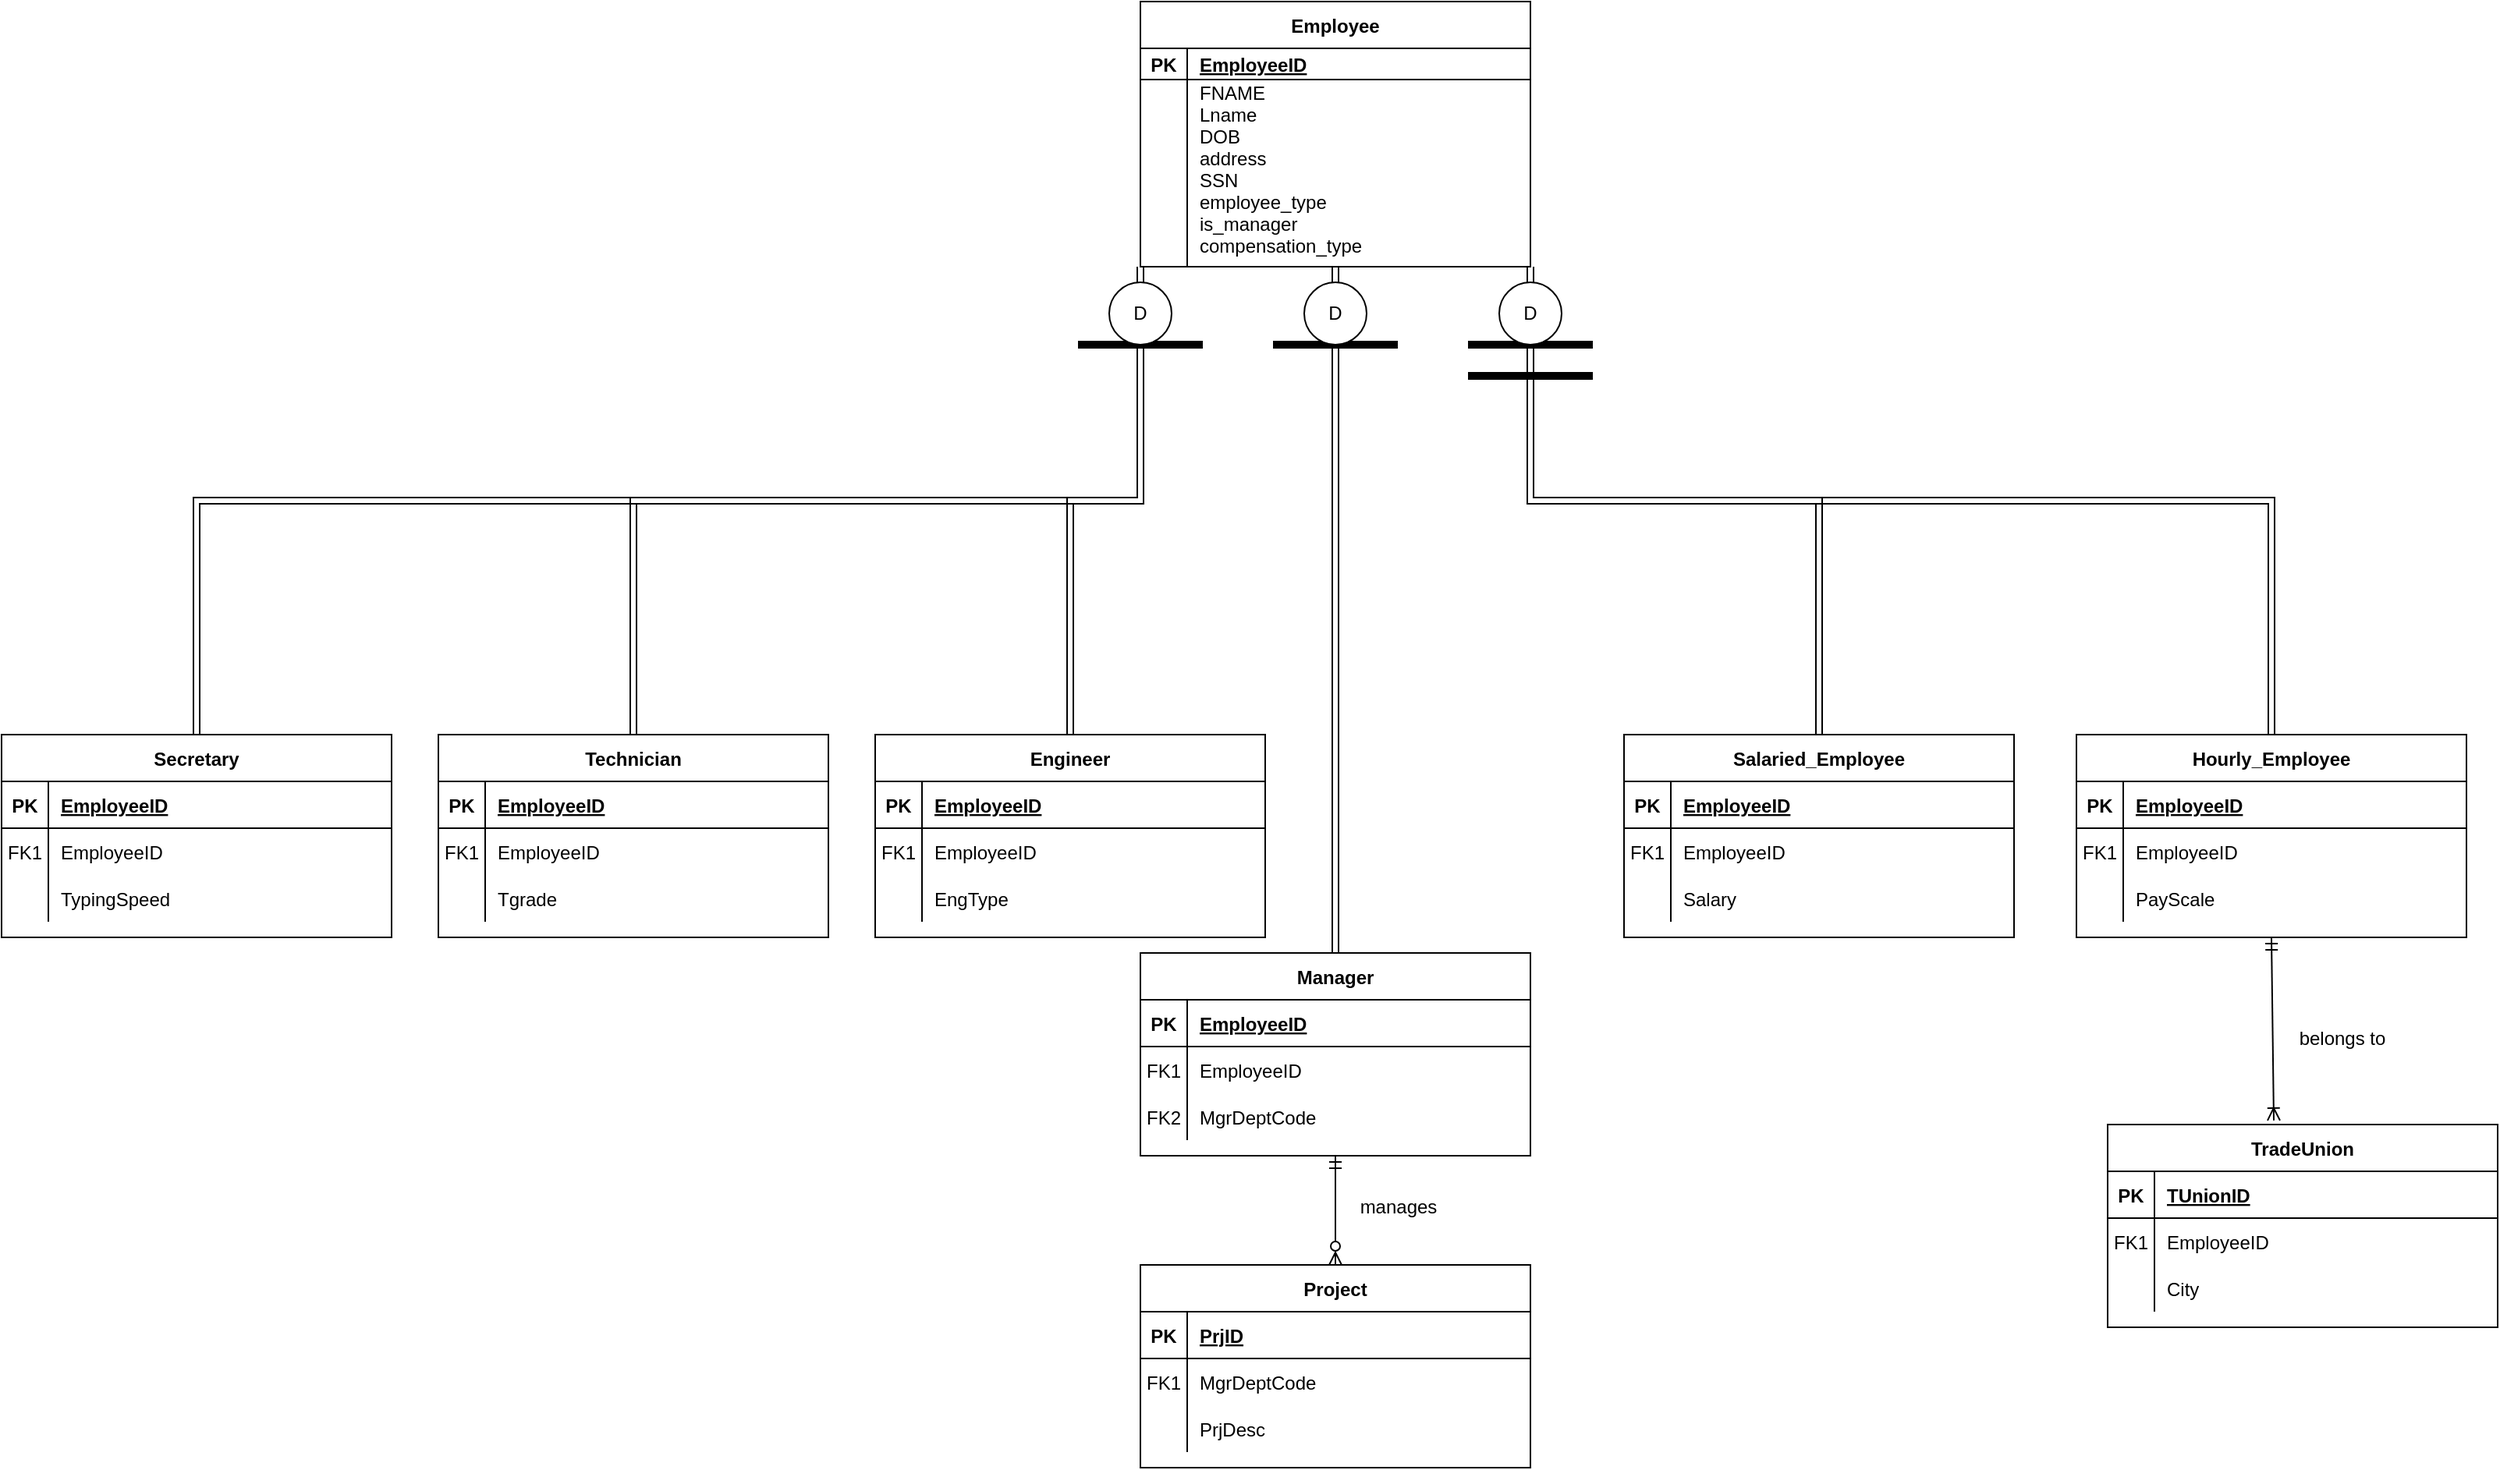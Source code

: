 <mxfile version="24.8.4" pages="2">
  <diagram id="R2lEEEUBdFMjLlhIrx00" name="Page-1">
    <mxGraphModel dx="1687" dy="922" grid="1" gridSize="10" guides="1" tooltips="1" connect="1" arrows="1" fold="1" page="1" pageScale="1" pageWidth="850" pageHeight="1100" math="0" shadow="0" extFonts="Permanent Marker^https://fonts.googleapis.com/css?family=Permanent+Marker">
      <root>
        <mxCell id="0" />
        <mxCell id="1" parent="0" />
        <mxCell id="C-vyLk0tnHw3VtMMgP7b-2" value="Technician" style="shape=table;startSize=30;container=1;collapsible=1;childLayout=tableLayout;fixedRows=1;rowLines=0;fontStyle=1;align=center;resizeLast=1;" parent="1" vertex="1">
          <mxGeometry x="280" y="540" width="250" height="130" as="geometry" />
        </mxCell>
        <mxCell id="C-vyLk0tnHw3VtMMgP7b-3" value="" style="shape=partialRectangle;collapsible=0;dropTarget=0;pointerEvents=0;fillColor=none;points=[[0,0.5],[1,0.5]];portConstraint=eastwest;top=0;left=0;right=0;bottom=1;" parent="C-vyLk0tnHw3VtMMgP7b-2" vertex="1">
          <mxGeometry y="30" width="250" height="30" as="geometry" />
        </mxCell>
        <mxCell id="C-vyLk0tnHw3VtMMgP7b-4" value="PK" style="shape=partialRectangle;overflow=hidden;connectable=0;fillColor=none;top=0;left=0;bottom=0;right=0;fontStyle=1;" parent="C-vyLk0tnHw3VtMMgP7b-3" vertex="1">
          <mxGeometry width="30" height="30" as="geometry">
            <mxRectangle width="30" height="30" as="alternateBounds" />
          </mxGeometry>
        </mxCell>
        <mxCell id="C-vyLk0tnHw3VtMMgP7b-5" value="EmployeeID" style="shape=partialRectangle;overflow=hidden;connectable=0;fillColor=none;top=0;left=0;bottom=0;right=0;align=left;spacingLeft=6;fontStyle=5;" parent="C-vyLk0tnHw3VtMMgP7b-3" vertex="1">
          <mxGeometry x="30" width="220" height="30" as="geometry">
            <mxRectangle width="220" height="30" as="alternateBounds" />
          </mxGeometry>
        </mxCell>
        <mxCell id="C-vyLk0tnHw3VtMMgP7b-6" value="" style="shape=partialRectangle;collapsible=0;dropTarget=0;pointerEvents=0;fillColor=none;points=[[0,0.5],[1,0.5]];portConstraint=eastwest;top=0;left=0;right=0;bottom=0;" parent="C-vyLk0tnHw3VtMMgP7b-2" vertex="1">
          <mxGeometry y="60" width="250" height="30" as="geometry" />
        </mxCell>
        <mxCell id="C-vyLk0tnHw3VtMMgP7b-7" value="FK1" style="shape=partialRectangle;overflow=hidden;connectable=0;fillColor=none;top=0;left=0;bottom=0;right=0;" parent="C-vyLk0tnHw3VtMMgP7b-6" vertex="1">
          <mxGeometry width="30" height="30" as="geometry">
            <mxRectangle width="30" height="30" as="alternateBounds" />
          </mxGeometry>
        </mxCell>
        <mxCell id="C-vyLk0tnHw3VtMMgP7b-8" value="EmployeeID" style="shape=partialRectangle;overflow=hidden;connectable=0;fillColor=none;top=0;left=0;bottom=0;right=0;align=left;spacingLeft=6;" parent="C-vyLk0tnHw3VtMMgP7b-6" vertex="1">
          <mxGeometry x="30" width="220" height="30" as="geometry">
            <mxRectangle width="220" height="30" as="alternateBounds" />
          </mxGeometry>
        </mxCell>
        <mxCell id="C-vyLk0tnHw3VtMMgP7b-9" value="" style="shape=partialRectangle;collapsible=0;dropTarget=0;pointerEvents=0;fillColor=none;points=[[0,0.5],[1,0.5]];portConstraint=eastwest;top=0;left=0;right=0;bottom=0;" parent="C-vyLk0tnHw3VtMMgP7b-2" vertex="1">
          <mxGeometry y="90" width="250" height="30" as="geometry" />
        </mxCell>
        <mxCell id="C-vyLk0tnHw3VtMMgP7b-10" value="" style="shape=partialRectangle;overflow=hidden;connectable=0;fillColor=none;top=0;left=0;bottom=0;right=0;" parent="C-vyLk0tnHw3VtMMgP7b-9" vertex="1">
          <mxGeometry width="30" height="30" as="geometry">
            <mxRectangle width="30" height="30" as="alternateBounds" />
          </mxGeometry>
        </mxCell>
        <mxCell id="C-vyLk0tnHw3VtMMgP7b-11" value="Tgrade" style="shape=partialRectangle;overflow=hidden;connectable=0;fillColor=none;top=0;left=0;bottom=0;right=0;align=left;spacingLeft=6;" parent="C-vyLk0tnHw3VtMMgP7b-9" vertex="1">
          <mxGeometry x="30" width="220" height="30" as="geometry">
            <mxRectangle width="220" height="30" as="alternateBounds" />
          </mxGeometry>
        </mxCell>
        <mxCell id="C-vyLk0tnHw3VtMMgP7b-13" value="Secretary" style="shape=table;startSize=30;container=1;collapsible=1;childLayout=tableLayout;fixedRows=1;rowLines=0;fontStyle=1;align=center;resizeLast=1;" parent="1" vertex="1">
          <mxGeometry y="540" width="250" height="130" as="geometry" />
        </mxCell>
        <mxCell id="C-vyLk0tnHw3VtMMgP7b-14" value="" style="shape=partialRectangle;collapsible=0;dropTarget=0;pointerEvents=0;fillColor=none;points=[[0,0.5],[1,0.5]];portConstraint=eastwest;top=0;left=0;right=0;bottom=1;" parent="C-vyLk0tnHw3VtMMgP7b-13" vertex="1">
          <mxGeometry y="30" width="250" height="30" as="geometry" />
        </mxCell>
        <mxCell id="C-vyLk0tnHw3VtMMgP7b-15" value="PK" style="shape=partialRectangle;overflow=hidden;connectable=0;fillColor=none;top=0;left=0;bottom=0;right=0;fontStyle=1;" parent="C-vyLk0tnHw3VtMMgP7b-14" vertex="1">
          <mxGeometry width="30" height="30" as="geometry">
            <mxRectangle width="30" height="30" as="alternateBounds" />
          </mxGeometry>
        </mxCell>
        <mxCell id="C-vyLk0tnHw3VtMMgP7b-16" value="EmployeeID" style="shape=partialRectangle;overflow=hidden;connectable=0;fillColor=none;top=0;left=0;bottom=0;right=0;align=left;spacingLeft=6;fontStyle=5;" parent="C-vyLk0tnHw3VtMMgP7b-14" vertex="1">
          <mxGeometry x="30" width="220" height="30" as="geometry">
            <mxRectangle width="220" height="30" as="alternateBounds" />
          </mxGeometry>
        </mxCell>
        <mxCell id="C-vyLk0tnHw3VtMMgP7b-17" value="" style="shape=partialRectangle;collapsible=0;dropTarget=0;pointerEvents=0;fillColor=none;points=[[0,0.5],[1,0.5]];portConstraint=eastwest;top=0;left=0;right=0;bottom=0;" parent="C-vyLk0tnHw3VtMMgP7b-13" vertex="1">
          <mxGeometry y="60" width="250" height="30" as="geometry" />
        </mxCell>
        <mxCell id="C-vyLk0tnHw3VtMMgP7b-18" value="FK1" style="shape=partialRectangle;overflow=hidden;connectable=0;fillColor=none;top=0;left=0;bottom=0;right=0;" parent="C-vyLk0tnHw3VtMMgP7b-17" vertex="1">
          <mxGeometry width="30" height="30" as="geometry">
            <mxRectangle width="30" height="30" as="alternateBounds" />
          </mxGeometry>
        </mxCell>
        <mxCell id="C-vyLk0tnHw3VtMMgP7b-19" value="EmployeeID" style="shape=partialRectangle;overflow=hidden;connectable=0;fillColor=none;top=0;left=0;bottom=0;right=0;align=left;spacingLeft=6;" parent="C-vyLk0tnHw3VtMMgP7b-17" vertex="1">
          <mxGeometry x="30" width="220" height="30" as="geometry">
            <mxRectangle width="220" height="30" as="alternateBounds" />
          </mxGeometry>
        </mxCell>
        <mxCell id="C-vyLk0tnHw3VtMMgP7b-20" value="" style="shape=partialRectangle;collapsible=0;dropTarget=0;pointerEvents=0;fillColor=none;points=[[0,0.5],[1,0.5]];portConstraint=eastwest;top=0;left=0;right=0;bottom=0;" parent="C-vyLk0tnHw3VtMMgP7b-13" vertex="1">
          <mxGeometry y="90" width="250" height="30" as="geometry" />
        </mxCell>
        <mxCell id="C-vyLk0tnHw3VtMMgP7b-21" value="" style="shape=partialRectangle;overflow=hidden;connectable=0;fillColor=none;top=0;left=0;bottom=0;right=0;" parent="C-vyLk0tnHw3VtMMgP7b-20" vertex="1">
          <mxGeometry width="30" height="30" as="geometry">
            <mxRectangle width="30" height="30" as="alternateBounds" />
          </mxGeometry>
        </mxCell>
        <mxCell id="C-vyLk0tnHw3VtMMgP7b-22" value="TypingSpeed" style="shape=partialRectangle;overflow=hidden;connectable=0;fillColor=none;top=0;left=0;bottom=0;right=0;align=left;spacingLeft=6;" parent="C-vyLk0tnHw3VtMMgP7b-20" vertex="1">
          <mxGeometry x="30" width="220" height="30" as="geometry">
            <mxRectangle width="220" height="30" as="alternateBounds" />
          </mxGeometry>
        </mxCell>
        <mxCell id="nqC_hExd7O9dHpljAoHk-56" style="edgeStyle=orthogonalEdgeStyle;rounded=0;orthogonalLoop=1;jettySize=auto;html=1;exitX=0;exitY=1;exitDx=0;exitDy=0;entryX=0.5;entryY=0;entryDx=0;entryDy=0;shape=link;" edge="1" parent="1" source="C-vyLk0tnHw3VtMMgP7b-23" target="C-vyLk0tnHw3VtMMgP7b-13">
          <mxGeometry relative="1" as="geometry" />
        </mxCell>
        <mxCell id="nqC_hExd7O9dHpljAoHk-57" style="edgeStyle=orthogonalEdgeStyle;rounded=0;orthogonalLoop=1;jettySize=auto;html=1;exitX=0;exitY=1;exitDx=0;exitDy=0;entryX=0.5;entryY=0;entryDx=0;entryDy=0;shape=link;" edge="1" parent="1" source="C-vyLk0tnHw3VtMMgP7b-23" target="C-vyLk0tnHw3VtMMgP7b-2">
          <mxGeometry relative="1" as="geometry" />
        </mxCell>
        <mxCell id="nqC_hExd7O9dHpljAoHk-58" style="edgeStyle=orthogonalEdgeStyle;rounded=0;orthogonalLoop=1;jettySize=auto;html=1;exitX=0;exitY=1;exitDx=0;exitDy=0;entryX=0.5;entryY=0;entryDx=0;entryDy=0;shape=link;" edge="1" parent="1" source="C-vyLk0tnHw3VtMMgP7b-23" target="nqC_hExd7O9dHpljAoHk-15">
          <mxGeometry relative="1" as="geometry" />
        </mxCell>
        <mxCell id="nqC_hExd7O9dHpljAoHk-59" style="edgeStyle=orthogonalEdgeStyle;rounded=0;orthogonalLoop=1;jettySize=auto;html=1;exitX=0.5;exitY=1;exitDx=0;exitDy=0;entryX=0.5;entryY=0;entryDx=0;entryDy=0;shape=link;" edge="1" parent="1" source="C-vyLk0tnHw3VtMMgP7b-23" target="nqC_hExd7O9dHpljAoHk-25">
          <mxGeometry relative="1" as="geometry" />
        </mxCell>
        <mxCell id="nqC_hExd7O9dHpljAoHk-60" style="edgeStyle=orthogonalEdgeStyle;rounded=0;orthogonalLoop=1;jettySize=auto;html=1;exitX=1;exitY=1;exitDx=0;exitDy=0;entryX=0.5;entryY=0;entryDx=0;entryDy=0;shape=link;" edge="1" parent="1" source="C-vyLk0tnHw3VtMMgP7b-23" target="nqC_hExd7O9dHpljAoHk-45">
          <mxGeometry relative="1" as="geometry" />
        </mxCell>
        <mxCell id="nqC_hExd7O9dHpljAoHk-61" style="edgeStyle=orthogonalEdgeStyle;rounded=0;orthogonalLoop=1;jettySize=auto;html=1;exitX=1;exitY=1;exitDx=0;exitDy=0;shape=link;" edge="1" parent="1" source="C-vyLk0tnHw3VtMMgP7b-23" target="nqC_hExd7O9dHpljAoHk-35">
          <mxGeometry relative="1" as="geometry" />
        </mxCell>
        <mxCell id="C-vyLk0tnHw3VtMMgP7b-23" value="Employee" style="shape=table;startSize=30;container=1;collapsible=1;childLayout=tableLayout;fixedRows=1;rowLines=0;fontStyle=1;align=center;resizeLast=1;" parent="1" vertex="1">
          <mxGeometry x="730" y="70" width="250" height="170" as="geometry" />
        </mxCell>
        <mxCell id="C-vyLk0tnHw3VtMMgP7b-24" value="" style="shape=partialRectangle;collapsible=0;dropTarget=0;pointerEvents=0;fillColor=none;points=[[0,0.5],[1,0.5]];portConstraint=eastwest;top=0;left=0;right=0;bottom=1;" parent="C-vyLk0tnHw3VtMMgP7b-23" vertex="1">
          <mxGeometry y="30" width="250" height="20" as="geometry" />
        </mxCell>
        <mxCell id="C-vyLk0tnHw3VtMMgP7b-25" value="PK" style="shape=partialRectangle;overflow=hidden;connectable=0;fillColor=none;top=0;left=0;bottom=0;right=0;fontStyle=1;" parent="C-vyLk0tnHw3VtMMgP7b-24" vertex="1">
          <mxGeometry width="30" height="20" as="geometry">
            <mxRectangle width="30" height="20" as="alternateBounds" />
          </mxGeometry>
        </mxCell>
        <mxCell id="C-vyLk0tnHw3VtMMgP7b-26" value="EmployeeID" style="shape=partialRectangle;overflow=hidden;connectable=0;fillColor=none;top=0;left=0;bottom=0;right=0;align=left;spacingLeft=6;fontStyle=5;" parent="C-vyLk0tnHw3VtMMgP7b-24" vertex="1">
          <mxGeometry x="30" width="220" height="20" as="geometry">
            <mxRectangle width="220" height="20" as="alternateBounds" />
          </mxGeometry>
        </mxCell>
        <mxCell id="C-vyLk0tnHw3VtMMgP7b-27" value="" style="shape=partialRectangle;collapsible=0;dropTarget=0;pointerEvents=0;fillColor=none;points=[[0,0.5],[1,0.5]];portConstraint=eastwest;top=0;left=0;right=0;bottom=0;" parent="C-vyLk0tnHw3VtMMgP7b-23" vertex="1">
          <mxGeometry y="50" width="250" height="120" as="geometry" />
        </mxCell>
        <mxCell id="C-vyLk0tnHw3VtMMgP7b-28" value="" style="shape=partialRectangle;overflow=hidden;connectable=0;fillColor=none;top=0;left=0;bottom=0;right=0;" parent="C-vyLk0tnHw3VtMMgP7b-27" vertex="1">
          <mxGeometry width="30" height="120" as="geometry">
            <mxRectangle width="30" height="120" as="alternateBounds" />
          </mxGeometry>
        </mxCell>
        <mxCell id="C-vyLk0tnHw3VtMMgP7b-29" value="FNAME&#xa;Lname&#xa;DOB&#xa;address&#xa;SSN&#xa;employee_type&#xa;is_manager&#xa;compensation_type&#xa;" style="shape=partialRectangle;overflow=hidden;connectable=0;fillColor=none;top=0;left=0;bottom=0;right=0;align=left;spacingLeft=6;" parent="C-vyLk0tnHw3VtMMgP7b-27" vertex="1">
          <mxGeometry x="30" width="220" height="120" as="geometry">
            <mxRectangle width="220" height="120" as="alternateBounds" />
          </mxGeometry>
        </mxCell>
        <mxCell id="nqC_hExd7O9dHpljAoHk-15" value="Engineer" style="shape=table;startSize=30;container=1;collapsible=1;childLayout=tableLayout;fixedRows=1;rowLines=0;fontStyle=1;align=center;resizeLast=1;" vertex="1" parent="1">
          <mxGeometry x="560" y="540" width="250" height="130" as="geometry" />
        </mxCell>
        <mxCell id="nqC_hExd7O9dHpljAoHk-16" value="" style="shape=partialRectangle;collapsible=0;dropTarget=0;pointerEvents=0;fillColor=none;points=[[0,0.5],[1,0.5]];portConstraint=eastwest;top=0;left=0;right=0;bottom=1;" vertex="1" parent="nqC_hExd7O9dHpljAoHk-15">
          <mxGeometry y="30" width="250" height="30" as="geometry" />
        </mxCell>
        <mxCell id="nqC_hExd7O9dHpljAoHk-17" value="PK" style="shape=partialRectangle;overflow=hidden;connectable=0;fillColor=none;top=0;left=0;bottom=0;right=0;fontStyle=1;" vertex="1" parent="nqC_hExd7O9dHpljAoHk-16">
          <mxGeometry width="30" height="30" as="geometry">
            <mxRectangle width="30" height="30" as="alternateBounds" />
          </mxGeometry>
        </mxCell>
        <mxCell id="nqC_hExd7O9dHpljAoHk-18" value="EmployeeID" style="shape=partialRectangle;overflow=hidden;connectable=0;fillColor=none;top=0;left=0;bottom=0;right=0;align=left;spacingLeft=6;fontStyle=5;" vertex="1" parent="nqC_hExd7O9dHpljAoHk-16">
          <mxGeometry x="30" width="220" height="30" as="geometry">
            <mxRectangle width="220" height="30" as="alternateBounds" />
          </mxGeometry>
        </mxCell>
        <mxCell id="nqC_hExd7O9dHpljAoHk-19" value="" style="shape=partialRectangle;collapsible=0;dropTarget=0;pointerEvents=0;fillColor=none;points=[[0,0.5],[1,0.5]];portConstraint=eastwest;top=0;left=0;right=0;bottom=0;" vertex="1" parent="nqC_hExd7O9dHpljAoHk-15">
          <mxGeometry y="60" width="250" height="30" as="geometry" />
        </mxCell>
        <mxCell id="nqC_hExd7O9dHpljAoHk-20" value="FK1" style="shape=partialRectangle;overflow=hidden;connectable=0;fillColor=none;top=0;left=0;bottom=0;right=0;" vertex="1" parent="nqC_hExd7O9dHpljAoHk-19">
          <mxGeometry width="30" height="30" as="geometry">
            <mxRectangle width="30" height="30" as="alternateBounds" />
          </mxGeometry>
        </mxCell>
        <mxCell id="nqC_hExd7O9dHpljAoHk-21" value="EmployeeID" style="shape=partialRectangle;overflow=hidden;connectable=0;fillColor=none;top=0;left=0;bottom=0;right=0;align=left;spacingLeft=6;" vertex="1" parent="nqC_hExd7O9dHpljAoHk-19">
          <mxGeometry x="30" width="220" height="30" as="geometry">
            <mxRectangle width="220" height="30" as="alternateBounds" />
          </mxGeometry>
        </mxCell>
        <mxCell id="nqC_hExd7O9dHpljAoHk-22" value="" style="shape=partialRectangle;collapsible=0;dropTarget=0;pointerEvents=0;fillColor=none;points=[[0,0.5],[1,0.5]];portConstraint=eastwest;top=0;left=0;right=0;bottom=0;" vertex="1" parent="nqC_hExd7O9dHpljAoHk-15">
          <mxGeometry y="90" width="250" height="30" as="geometry" />
        </mxCell>
        <mxCell id="nqC_hExd7O9dHpljAoHk-23" value="" style="shape=partialRectangle;overflow=hidden;connectable=0;fillColor=none;top=0;left=0;bottom=0;right=0;" vertex="1" parent="nqC_hExd7O9dHpljAoHk-22">
          <mxGeometry width="30" height="30" as="geometry">
            <mxRectangle width="30" height="30" as="alternateBounds" />
          </mxGeometry>
        </mxCell>
        <mxCell id="nqC_hExd7O9dHpljAoHk-24" value="EngType" style="shape=partialRectangle;overflow=hidden;connectable=0;fillColor=none;top=0;left=0;bottom=0;right=0;align=left;spacingLeft=6;" vertex="1" parent="nqC_hExd7O9dHpljAoHk-22">
          <mxGeometry x="30" width="220" height="30" as="geometry">
            <mxRectangle width="220" height="30" as="alternateBounds" />
          </mxGeometry>
        </mxCell>
        <mxCell id="nqC_hExd7O9dHpljAoHk-25" value="Manager" style="shape=table;startSize=30;container=1;collapsible=1;childLayout=tableLayout;fixedRows=1;rowLines=0;fontStyle=1;align=center;resizeLast=1;" vertex="1" parent="1">
          <mxGeometry x="730" y="680" width="250" height="130" as="geometry" />
        </mxCell>
        <mxCell id="nqC_hExd7O9dHpljAoHk-26" value="" style="shape=partialRectangle;collapsible=0;dropTarget=0;pointerEvents=0;fillColor=none;points=[[0,0.5],[1,0.5]];portConstraint=eastwest;top=0;left=0;right=0;bottom=1;" vertex="1" parent="nqC_hExd7O9dHpljAoHk-25">
          <mxGeometry y="30" width="250" height="30" as="geometry" />
        </mxCell>
        <mxCell id="nqC_hExd7O9dHpljAoHk-27" value="PK" style="shape=partialRectangle;overflow=hidden;connectable=0;fillColor=none;top=0;left=0;bottom=0;right=0;fontStyle=1;" vertex="1" parent="nqC_hExd7O9dHpljAoHk-26">
          <mxGeometry width="30" height="30" as="geometry">
            <mxRectangle width="30" height="30" as="alternateBounds" />
          </mxGeometry>
        </mxCell>
        <mxCell id="nqC_hExd7O9dHpljAoHk-28" value="EmployeeID" style="shape=partialRectangle;overflow=hidden;connectable=0;fillColor=none;top=0;left=0;bottom=0;right=0;align=left;spacingLeft=6;fontStyle=5;" vertex="1" parent="nqC_hExd7O9dHpljAoHk-26">
          <mxGeometry x="30" width="220" height="30" as="geometry">
            <mxRectangle width="220" height="30" as="alternateBounds" />
          </mxGeometry>
        </mxCell>
        <mxCell id="nqC_hExd7O9dHpljAoHk-29" value="" style="shape=partialRectangle;collapsible=0;dropTarget=0;pointerEvents=0;fillColor=none;points=[[0,0.5],[1,0.5]];portConstraint=eastwest;top=0;left=0;right=0;bottom=0;" vertex="1" parent="nqC_hExd7O9dHpljAoHk-25">
          <mxGeometry y="60" width="250" height="30" as="geometry" />
        </mxCell>
        <mxCell id="nqC_hExd7O9dHpljAoHk-30" value="FK1" style="shape=partialRectangle;overflow=hidden;connectable=0;fillColor=none;top=0;left=0;bottom=0;right=0;" vertex="1" parent="nqC_hExd7O9dHpljAoHk-29">
          <mxGeometry width="30" height="30" as="geometry">
            <mxRectangle width="30" height="30" as="alternateBounds" />
          </mxGeometry>
        </mxCell>
        <mxCell id="nqC_hExd7O9dHpljAoHk-31" value="EmployeeID" style="shape=partialRectangle;overflow=hidden;connectable=0;fillColor=none;top=0;left=0;bottom=0;right=0;align=left;spacingLeft=6;" vertex="1" parent="nqC_hExd7O9dHpljAoHk-29">
          <mxGeometry x="30" width="220" height="30" as="geometry">
            <mxRectangle width="220" height="30" as="alternateBounds" />
          </mxGeometry>
        </mxCell>
        <mxCell id="nqC_hExd7O9dHpljAoHk-32" value="" style="shape=partialRectangle;collapsible=0;dropTarget=0;pointerEvents=0;fillColor=none;points=[[0,0.5],[1,0.5]];portConstraint=eastwest;top=0;left=0;right=0;bottom=0;" vertex="1" parent="nqC_hExd7O9dHpljAoHk-25">
          <mxGeometry y="90" width="250" height="30" as="geometry" />
        </mxCell>
        <mxCell id="nqC_hExd7O9dHpljAoHk-33" value="FK2" style="shape=partialRectangle;overflow=hidden;connectable=0;fillColor=none;top=0;left=0;bottom=0;right=0;" vertex="1" parent="nqC_hExd7O9dHpljAoHk-32">
          <mxGeometry width="30" height="30" as="geometry">
            <mxRectangle width="30" height="30" as="alternateBounds" />
          </mxGeometry>
        </mxCell>
        <mxCell id="nqC_hExd7O9dHpljAoHk-34" value="MgrDeptCode" style="shape=partialRectangle;overflow=hidden;connectable=0;fillColor=none;top=0;left=0;bottom=0;right=0;align=left;spacingLeft=6;" vertex="1" parent="nqC_hExd7O9dHpljAoHk-32">
          <mxGeometry x="30" width="220" height="30" as="geometry">
            <mxRectangle width="220" height="30" as="alternateBounds" />
          </mxGeometry>
        </mxCell>
        <mxCell id="nqC_hExd7O9dHpljAoHk-35" value="Salaried_Employee" style="shape=table;startSize=30;container=1;collapsible=1;childLayout=tableLayout;fixedRows=1;rowLines=0;fontStyle=1;align=center;resizeLast=1;" vertex="1" parent="1">
          <mxGeometry x="1040" y="540" width="250" height="130" as="geometry" />
        </mxCell>
        <mxCell id="nqC_hExd7O9dHpljAoHk-36" value="" style="shape=partialRectangle;collapsible=0;dropTarget=0;pointerEvents=0;fillColor=none;points=[[0,0.5],[1,0.5]];portConstraint=eastwest;top=0;left=0;right=0;bottom=1;" vertex="1" parent="nqC_hExd7O9dHpljAoHk-35">
          <mxGeometry y="30" width="250" height="30" as="geometry" />
        </mxCell>
        <mxCell id="nqC_hExd7O9dHpljAoHk-37" value="PK" style="shape=partialRectangle;overflow=hidden;connectable=0;fillColor=none;top=0;left=0;bottom=0;right=0;fontStyle=1;" vertex="1" parent="nqC_hExd7O9dHpljAoHk-36">
          <mxGeometry width="30" height="30" as="geometry">
            <mxRectangle width="30" height="30" as="alternateBounds" />
          </mxGeometry>
        </mxCell>
        <mxCell id="nqC_hExd7O9dHpljAoHk-38" value="EmployeeID" style="shape=partialRectangle;overflow=hidden;connectable=0;fillColor=none;top=0;left=0;bottom=0;right=0;align=left;spacingLeft=6;fontStyle=5;" vertex="1" parent="nqC_hExd7O9dHpljAoHk-36">
          <mxGeometry x="30" width="220" height="30" as="geometry">
            <mxRectangle width="220" height="30" as="alternateBounds" />
          </mxGeometry>
        </mxCell>
        <mxCell id="nqC_hExd7O9dHpljAoHk-39" value="" style="shape=partialRectangle;collapsible=0;dropTarget=0;pointerEvents=0;fillColor=none;points=[[0,0.5],[1,0.5]];portConstraint=eastwest;top=0;left=0;right=0;bottom=0;" vertex="1" parent="nqC_hExd7O9dHpljAoHk-35">
          <mxGeometry y="60" width="250" height="30" as="geometry" />
        </mxCell>
        <mxCell id="nqC_hExd7O9dHpljAoHk-40" value="FK1" style="shape=partialRectangle;overflow=hidden;connectable=0;fillColor=none;top=0;left=0;bottom=0;right=0;" vertex="1" parent="nqC_hExd7O9dHpljAoHk-39">
          <mxGeometry width="30" height="30" as="geometry">
            <mxRectangle width="30" height="30" as="alternateBounds" />
          </mxGeometry>
        </mxCell>
        <mxCell id="nqC_hExd7O9dHpljAoHk-41" value="EmployeeID" style="shape=partialRectangle;overflow=hidden;connectable=0;fillColor=none;top=0;left=0;bottom=0;right=0;align=left;spacingLeft=6;" vertex="1" parent="nqC_hExd7O9dHpljAoHk-39">
          <mxGeometry x="30" width="220" height="30" as="geometry">
            <mxRectangle width="220" height="30" as="alternateBounds" />
          </mxGeometry>
        </mxCell>
        <mxCell id="nqC_hExd7O9dHpljAoHk-42" value="" style="shape=partialRectangle;collapsible=0;dropTarget=0;pointerEvents=0;fillColor=none;points=[[0,0.5],[1,0.5]];portConstraint=eastwest;top=0;left=0;right=0;bottom=0;" vertex="1" parent="nqC_hExd7O9dHpljAoHk-35">
          <mxGeometry y="90" width="250" height="30" as="geometry" />
        </mxCell>
        <mxCell id="nqC_hExd7O9dHpljAoHk-43" value="" style="shape=partialRectangle;overflow=hidden;connectable=0;fillColor=none;top=0;left=0;bottom=0;right=0;" vertex="1" parent="nqC_hExd7O9dHpljAoHk-42">
          <mxGeometry width="30" height="30" as="geometry">
            <mxRectangle width="30" height="30" as="alternateBounds" />
          </mxGeometry>
        </mxCell>
        <mxCell id="nqC_hExd7O9dHpljAoHk-44" value="Salary" style="shape=partialRectangle;overflow=hidden;connectable=0;fillColor=none;top=0;left=0;bottom=0;right=0;align=left;spacingLeft=6;" vertex="1" parent="nqC_hExd7O9dHpljAoHk-42">
          <mxGeometry x="30" width="220" height="30" as="geometry">
            <mxRectangle width="220" height="30" as="alternateBounds" />
          </mxGeometry>
        </mxCell>
        <mxCell id="nqC_hExd7O9dHpljAoHk-45" value="Hourly_Employee" style="shape=table;startSize=30;container=1;collapsible=1;childLayout=tableLayout;fixedRows=1;rowLines=0;fontStyle=1;align=center;resizeLast=1;" vertex="1" parent="1">
          <mxGeometry x="1330" y="540" width="250" height="130" as="geometry" />
        </mxCell>
        <mxCell id="nqC_hExd7O9dHpljAoHk-46" value="" style="shape=partialRectangle;collapsible=0;dropTarget=0;pointerEvents=0;fillColor=none;points=[[0,0.5],[1,0.5]];portConstraint=eastwest;top=0;left=0;right=0;bottom=1;" vertex="1" parent="nqC_hExd7O9dHpljAoHk-45">
          <mxGeometry y="30" width="250" height="30" as="geometry" />
        </mxCell>
        <mxCell id="nqC_hExd7O9dHpljAoHk-47" value="PK" style="shape=partialRectangle;overflow=hidden;connectable=0;fillColor=none;top=0;left=0;bottom=0;right=0;fontStyle=1;" vertex="1" parent="nqC_hExd7O9dHpljAoHk-46">
          <mxGeometry width="30" height="30" as="geometry">
            <mxRectangle width="30" height="30" as="alternateBounds" />
          </mxGeometry>
        </mxCell>
        <mxCell id="nqC_hExd7O9dHpljAoHk-48" value="EmployeeID" style="shape=partialRectangle;overflow=hidden;connectable=0;fillColor=none;top=0;left=0;bottom=0;right=0;align=left;spacingLeft=6;fontStyle=5;" vertex="1" parent="nqC_hExd7O9dHpljAoHk-46">
          <mxGeometry x="30" width="220" height="30" as="geometry">
            <mxRectangle width="220" height="30" as="alternateBounds" />
          </mxGeometry>
        </mxCell>
        <mxCell id="nqC_hExd7O9dHpljAoHk-49" value="" style="shape=partialRectangle;collapsible=0;dropTarget=0;pointerEvents=0;fillColor=none;points=[[0,0.5],[1,0.5]];portConstraint=eastwest;top=0;left=0;right=0;bottom=0;" vertex="1" parent="nqC_hExd7O9dHpljAoHk-45">
          <mxGeometry y="60" width="250" height="30" as="geometry" />
        </mxCell>
        <mxCell id="nqC_hExd7O9dHpljAoHk-50" value="FK1" style="shape=partialRectangle;overflow=hidden;connectable=0;fillColor=none;top=0;left=0;bottom=0;right=0;" vertex="1" parent="nqC_hExd7O9dHpljAoHk-49">
          <mxGeometry width="30" height="30" as="geometry">
            <mxRectangle width="30" height="30" as="alternateBounds" />
          </mxGeometry>
        </mxCell>
        <mxCell id="nqC_hExd7O9dHpljAoHk-51" value="EmployeeID" style="shape=partialRectangle;overflow=hidden;connectable=0;fillColor=none;top=0;left=0;bottom=0;right=0;align=left;spacingLeft=6;" vertex="1" parent="nqC_hExd7O9dHpljAoHk-49">
          <mxGeometry x="30" width="220" height="30" as="geometry">
            <mxRectangle width="220" height="30" as="alternateBounds" />
          </mxGeometry>
        </mxCell>
        <mxCell id="nqC_hExd7O9dHpljAoHk-52" value="" style="shape=partialRectangle;collapsible=0;dropTarget=0;pointerEvents=0;fillColor=none;points=[[0,0.5],[1,0.5]];portConstraint=eastwest;top=0;left=0;right=0;bottom=0;" vertex="1" parent="nqC_hExd7O9dHpljAoHk-45">
          <mxGeometry y="90" width="250" height="30" as="geometry" />
        </mxCell>
        <mxCell id="nqC_hExd7O9dHpljAoHk-53" value="" style="shape=partialRectangle;overflow=hidden;connectable=0;fillColor=none;top=0;left=0;bottom=0;right=0;" vertex="1" parent="nqC_hExd7O9dHpljAoHk-52">
          <mxGeometry width="30" height="30" as="geometry">
            <mxRectangle width="30" height="30" as="alternateBounds" />
          </mxGeometry>
        </mxCell>
        <mxCell id="nqC_hExd7O9dHpljAoHk-54" value="PayScale" style="shape=partialRectangle;overflow=hidden;connectable=0;fillColor=none;top=0;left=0;bottom=0;right=0;align=left;spacingLeft=6;" vertex="1" parent="nqC_hExd7O9dHpljAoHk-52">
          <mxGeometry x="30" width="220" height="30" as="geometry">
            <mxRectangle width="220" height="30" as="alternateBounds" />
          </mxGeometry>
        </mxCell>
        <mxCell id="nqC_hExd7O9dHpljAoHk-62" value="" style="endArrow=none;html=1;rounded=0;strokeWidth=5;" edge="1" parent="1">
          <mxGeometry width="50" height="50" relative="1" as="geometry">
            <mxPoint x="690" y="290" as="sourcePoint" />
            <mxPoint x="770" y="290" as="targetPoint" />
          </mxGeometry>
        </mxCell>
        <mxCell id="nqC_hExd7O9dHpljAoHk-66" value="D" style="ellipse;whiteSpace=wrap;html=1;align=center;" vertex="1" parent="1">
          <mxGeometry x="710" y="250" width="40" height="40" as="geometry" />
        </mxCell>
        <mxCell id="nqC_hExd7O9dHpljAoHk-71" value="" style="endArrow=none;html=1;rounded=0;strokeWidth=5;" edge="1" parent="1">
          <mxGeometry width="50" height="50" relative="1" as="geometry">
            <mxPoint x="940" y="290" as="sourcePoint" />
            <mxPoint x="1020" y="290" as="targetPoint" />
          </mxGeometry>
        </mxCell>
        <mxCell id="nqC_hExd7O9dHpljAoHk-72" value="D" style="ellipse;whiteSpace=wrap;html=1;align=center;" vertex="1" parent="1">
          <mxGeometry x="960" y="250" width="40" height="40" as="geometry" />
        </mxCell>
        <mxCell id="nqC_hExd7O9dHpljAoHk-73" value="" style="endArrow=none;html=1;rounded=0;strokeWidth=5;" edge="1" parent="1">
          <mxGeometry width="50" height="50" relative="1" as="geometry">
            <mxPoint x="815" y="290" as="sourcePoint" />
            <mxPoint x="895" y="290" as="targetPoint" />
          </mxGeometry>
        </mxCell>
        <mxCell id="nqC_hExd7O9dHpljAoHk-74" value="D" style="ellipse;whiteSpace=wrap;html=1;align=center;" vertex="1" parent="1">
          <mxGeometry x="835" y="250" width="40" height="40" as="geometry" />
        </mxCell>
        <mxCell id="nqC_hExd7O9dHpljAoHk-75" value="" style="endArrow=none;html=1;rounded=0;strokeWidth=5;" edge="1" parent="1">
          <mxGeometry width="50" height="50" relative="1" as="geometry">
            <mxPoint x="940" y="310" as="sourcePoint" />
            <mxPoint x="1020" y="310" as="targetPoint" />
          </mxGeometry>
        </mxCell>
        <mxCell id="nqC_hExd7O9dHpljAoHk-83" value="TradeUnion" style="shape=table;startSize=30;container=1;collapsible=1;childLayout=tableLayout;fixedRows=1;rowLines=0;fontStyle=1;align=center;resizeLast=1;" vertex="1" parent="1">
          <mxGeometry x="1350" y="790" width="250" height="130" as="geometry" />
        </mxCell>
        <mxCell id="nqC_hExd7O9dHpljAoHk-84" value="" style="shape=partialRectangle;collapsible=0;dropTarget=0;pointerEvents=0;fillColor=none;points=[[0,0.5],[1,0.5]];portConstraint=eastwest;top=0;left=0;right=0;bottom=1;" vertex="1" parent="nqC_hExd7O9dHpljAoHk-83">
          <mxGeometry y="30" width="250" height="30" as="geometry" />
        </mxCell>
        <mxCell id="nqC_hExd7O9dHpljAoHk-85" value="PK" style="shape=partialRectangle;overflow=hidden;connectable=0;fillColor=none;top=0;left=0;bottom=0;right=0;fontStyle=1;" vertex="1" parent="nqC_hExd7O9dHpljAoHk-84">
          <mxGeometry width="30" height="30" as="geometry">
            <mxRectangle width="30" height="30" as="alternateBounds" />
          </mxGeometry>
        </mxCell>
        <mxCell id="nqC_hExd7O9dHpljAoHk-86" value="TUnionID" style="shape=partialRectangle;overflow=hidden;connectable=0;fillColor=none;top=0;left=0;bottom=0;right=0;align=left;spacingLeft=6;fontStyle=5;" vertex="1" parent="nqC_hExd7O9dHpljAoHk-84">
          <mxGeometry x="30" width="220" height="30" as="geometry">
            <mxRectangle width="220" height="30" as="alternateBounds" />
          </mxGeometry>
        </mxCell>
        <mxCell id="nqC_hExd7O9dHpljAoHk-87" value="" style="shape=partialRectangle;collapsible=0;dropTarget=0;pointerEvents=0;fillColor=none;points=[[0,0.5],[1,0.5]];portConstraint=eastwest;top=0;left=0;right=0;bottom=0;" vertex="1" parent="nqC_hExd7O9dHpljAoHk-83">
          <mxGeometry y="60" width="250" height="30" as="geometry" />
        </mxCell>
        <mxCell id="nqC_hExd7O9dHpljAoHk-88" value="FK1" style="shape=partialRectangle;overflow=hidden;connectable=0;fillColor=none;top=0;left=0;bottom=0;right=0;" vertex="1" parent="nqC_hExd7O9dHpljAoHk-87">
          <mxGeometry width="30" height="30" as="geometry">
            <mxRectangle width="30" height="30" as="alternateBounds" />
          </mxGeometry>
        </mxCell>
        <mxCell id="nqC_hExd7O9dHpljAoHk-89" value="EmployeeID" style="shape=partialRectangle;overflow=hidden;connectable=0;fillColor=none;top=0;left=0;bottom=0;right=0;align=left;spacingLeft=6;" vertex="1" parent="nqC_hExd7O9dHpljAoHk-87">
          <mxGeometry x="30" width="220" height="30" as="geometry">
            <mxRectangle width="220" height="30" as="alternateBounds" />
          </mxGeometry>
        </mxCell>
        <mxCell id="nqC_hExd7O9dHpljAoHk-90" value="" style="shape=partialRectangle;collapsible=0;dropTarget=0;pointerEvents=0;fillColor=none;points=[[0,0.5],[1,0.5]];portConstraint=eastwest;top=0;left=0;right=0;bottom=0;" vertex="1" parent="nqC_hExd7O9dHpljAoHk-83">
          <mxGeometry y="90" width="250" height="30" as="geometry" />
        </mxCell>
        <mxCell id="nqC_hExd7O9dHpljAoHk-91" value="" style="shape=partialRectangle;overflow=hidden;connectable=0;fillColor=none;top=0;left=0;bottom=0;right=0;" vertex="1" parent="nqC_hExd7O9dHpljAoHk-90">
          <mxGeometry width="30" height="30" as="geometry">
            <mxRectangle width="30" height="30" as="alternateBounds" />
          </mxGeometry>
        </mxCell>
        <mxCell id="nqC_hExd7O9dHpljAoHk-92" value="City" style="shape=partialRectangle;overflow=hidden;connectable=0;fillColor=none;top=0;left=0;bottom=0;right=0;align=left;spacingLeft=6;" vertex="1" parent="nqC_hExd7O9dHpljAoHk-90">
          <mxGeometry x="30" width="220" height="30" as="geometry">
            <mxRectangle width="220" height="30" as="alternateBounds" />
          </mxGeometry>
        </mxCell>
        <mxCell id="nqC_hExd7O9dHpljAoHk-93" value="Project" style="shape=table;startSize=30;container=1;collapsible=1;childLayout=tableLayout;fixedRows=1;rowLines=0;fontStyle=1;align=center;resizeLast=1;" vertex="1" parent="1">
          <mxGeometry x="730" y="880" width="250" height="130" as="geometry" />
        </mxCell>
        <mxCell id="nqC_hExd7O9dHpljAoHk-94" value="" style="shape=partialRectangle;collapsible=0;dropTarget=0;pointerEvents=0;fillColor=none;points=[[0,0.5],[1,0.5]];portConstraint=eastwest;top=0;left=0;right=0;bottom=1;" vertex="1" parent="nqC_hExd7O9dHpljAoHk-93">
          <mxGeometry y="30" width="250" height="30" as="geometry" />
        </mxCell>
        <mxCell id="nqC_hExd7O9dHpljAoHk-95" value="PK" style="shape=partialRectangle;overflow=hidden;connectable=0;fillColor=none;top=0;left=0;bottom=0;right=0;fontStyle=1;" vertex="1" parent="nqC_hExd7O9dHpljAoHk-94">
          <mxGeometry width="30" height="30" as="geometry">
            <mxRectangle width="30" height="30" as="alternateBounds" />
          </mxGeometry>
        </mxCell>
        <mxCell id="nqC_hExd7O9dHpljAoHk-96" value="PrjID" style="shape=partialRectangle;overflow=hidden;connectable=0;fillColor=none;top=0;left=0;bottom=0;right=0;align=left;spacingLeft=6;fontStyle=5;" vertex="1" parent="nqC_hExd7O9dHpljAoHk-94">
          <mxGeometry x="30" width="220" height="30" as="geometry">
            <mxRectangle width="220" height="30" as="alternateBounds" />
          </mxGeometry>
        </mxCell>
        <mxCell id="nqC_hExd7O9dHpljAoHk-97" value="" style="shape=partialRectangle;collapsible=0;dropTarget=0;pointerEvents=0;fillColor=none;points=[[0,0.5],[1,0.5]];portConstraint=eastwest;top=0;left=0;right=0;bottom=0;" vertex="1" parent="nqC_hExd7O9dHpljAoHk-93">
          <mxGeometry y="60" width="250" height="30" as="geometry" />
        </mxCell>
        <mxCell id="nqC_hExd7O9dHpljAoHk-98" value="FK1" style="shape=partialRectangle;overflow=hidden;connectable=0;fillColor=none;top=0;left=0;bottom=0;right=0;" vertex="1" parent="nqC_hExd7O9dHpljAoHk-97">
          <mxGeometry width="30" height="30" as="geometry">
            <mxRectangle width="30" height="30" as="alternateBounds" />
          </mxGeometry>
        </mxCell>
        <mxCell id="nqC_hExd7O9dHpljAoHk-99" value="MgrDeptCode" style="shape=partialRectangle;overflow=hidden;connectable=0;fillColor=none;top=0;left=0;bottom=0;right=0;align=left;spacingLeft=6;" vertex="1" parent="nqC_hExd7O9dHpljAoHk-97">
          <mxGeometry x="30" width="220" height="30" as="geometry">
            <mxRectangle width="220" height="30" as="alternateBounds" />
          </mxGeometry>
        </mxCell>
        <mxCell id="nqC_hExd7O9dHpljAoHk-100" value="" style="shape=partialRectangle;collapsible=0;dropTarget=0;pointerEvents=0;fillColor=none;points=[[0,0.5],[1,0.5]];portConstraint=eastwest;top=0;left=0;right=0;bottom=0;" vertex="1" parent="nqC_hExd7O9dHpljAoHk-93">
          <mxGeometry y="90" width="250" height="30" as="geometry" />
        </mxCell>
        <mxCell id="nqC_hExd7O9dHpljAoHk-101" value="" style="shape=partialRectangle;overflow=hidden;connectable=0;fillColor=none;top=0;left=0;bottom=0;right=0;" vertex="1" parent="nqC_hExd7O9dHpljAoHk-100">
          <mxGeometry width="30" height="30" as="geometry">
            <mxRectangle width="30" height="30" as="alternateBounds" />
          </mxGeometry>
        </mxCell>
        <mxCell id="nqC_hExd7O9dHpljAoHk-102" value="PrjDesc" style="shape=partialRectangle;overflow=hidden;connectable=0;fillColor=none;top=0;left=0;bottom=0;right=0;align=left;spacingLeft=6;" vertex="1" parent="nqC_hExd7O9dHpljAoHk-100">
          <mxGeometry x="30" width="220" height="30" as="geometry">
            <mxRectangle width="220" height="30" as="alternateBounds" />
          </mxGeometry>
        </mxCell>
        <mxCell id="nqC_hExd7O9dHpljAoHk-106" value="" style="fontSize=12;html=1;endArrow=ERzeroToMany;startArrow=ERmandOne;rounded=0;exitX=0.5;exitY=1;exitDx=0;exitDy=0;entryX=0.5;entryY=0;entryDx=0;entryDy=0;" edge="1" parent="1" source="nqC_hExd7O9dHpljAoHk-25" target="nqC_hExd7O9dHpljAoHk-93">
          <mxGeometry width="100" height="100" relative="1" as="geometry">
            <mxPoint x="1340" y="1050" as="sourcePoint" />
            <mxPoint x="1440" y="950" as="targetPoint" />
          </mxGeometry>
        </mxCell>
        <mxCell id="nqC_hExd7O9dHpljAoHk-107" value="manages" style="text;html=1;align=center;verticalAlign=middle;resizable=0;points=[];autosize=1;strokeColor=none;fillColor=none;" vertex="1" parent="1">
          <mxGeometry x="860" y="828" width="70" height="30" as="geometry" />
        </mxCell>
        <mxCell id="nqC_hExd7O9dHpljAoHk-108" value="" style="fontSize=12;html=1;endArrow=ERoneToMany;startArrow=ERmandOne;rounded=0;exitX=0.5;exitY=1;exitDx=0;exitDy=0;entryX=0.426;entryY=-0.02;entryDx=0;entryDy=0;entryPerimeter=0;" edge="1" parent="1" source="nqC_hExd7O9dHpljAoHk-45" target="nqC_hExd7O9dHpljAoHk-83">
          <mxGeometry width="100" height="100" relative="1" as="geometry">
            <mxPoint x="1340" y="820" as="sourcePoint" />
            <mxPoint x="1480" y="790" as="targetPoint" />
          </mxGeometry>
        </mxCell>
        <mxCell id="nqC_hExd7O9dHpljAoHk-109" value="belongs to" style="text;html=1;align=center;verticalAlign=middle;resizable=0;points=[];autosize=1;strokeColor=none;fillColor=none;" vertex="1" parent="1">
          <mxGeometry x="1460" y="720" width="80" height="30" as="geometry" />
        </mxCell>
      </root>
    </mxGraphModel>
  </diagram>
  <diagram id="uEp5F4CLSfk2NcDqNSah" name="Page-2">
    <mxGraphModel dx="2049" dy="1591" grid="0" gridSize="10" guides="1" tooltips="1" connect="1" arrows="1" fold="1" page="0" pageScale="1" pageWidth="850" pageHeight="1100" math="0" shadow="0">
      <root>
        <mxCell id="0" />
        <mxCell id="1" parent="0" />
        <mxCell id="CCqnRVqwYWHw3ZNe5T8c-15" value="Technician" style="shape=table;startSize=30;container=1;collapsible=1;childLayout=tableLayout;fixedRows=1;rowLines=0;fontStyle=1;align=center;resizeLast=1;" vertex="1" parent="1">
          <mxGeometry x="280" y="540" width="250" height="130" as="geometry" />
        </mxCell>
        <mxCell id="CCqnRVqwYWHw3ZNe5T8c-16" value="" style="shape=partialRectangle;collapsible=0;dropTarget=0;pointerEvents=0;fillColor=none;points=[[0,0.5],[1,0.5]];portConstraint=eastwest;top=0;left=0;right=0;bottom=1;" vertex="1" parent="CCqnRVqwYWHw3ZNe5T8c-15">
          <mxGeometry y="30" width="250" height="30" as="geometry" />
        </mxCell>
        <mxCell id="CCqnRVqwYWHw3ZNe5T8c-17" value="PK" style="shape=partialRectangle;overflow=hidden;connectable=0;fillColor=none;top=0;left=0;bottom=0;right=0;fontStyle=1;" vertex="1" parent="CCqnRVqwYWHw3ZNe5T8c-16">
          <mxGeometry width="30" height="30" as="geometry">
            <mxRectangle width="30" height="30" as="alternateBounds" />
          </mxGeometry>
        </mxCell>
        <mxCell id="CCqnRVqwYWHw3ZNe5T8c-18" value="EmployeeID" style="shape=partialRectangle;overflow=hidden;connectable=0;fillColor=none;top=0;left=0;bottom=0;right=0;align=left;spacingLeft=6;fontStyle=5;" vertex="1" parent="CCqnRVqwYWHw3ZNe5T8c-16">
          <mxGeometry x="30" width="220" height="30" as="geometry">
            <mxRectangle width="220" height="30" as="alternateBounds" />
          </mxGeometry>
        </mxCell>
        <mxCell id="CCqnRVqwYWHw3ZNe5T8c-19" value="" style="shape=partialRectangle;collapsible=0;dropTarget=0;pointerEvents=0;fillColor=none;points=[[0,0.5],[1,0.5]];portConstraint=eastwest;top=0;left=0;right=0;bottom=0;" vertex="1" parent="CCqnRVqwYWHw3ZNe5T8c-15">
          <mxGeometry y="60" width="250" height="30" as="geometry" />
        </mxCell>
        <mxCell id="CCqnRVqwYWHw3ZNe5T8c-20" value="FK1" style="shape=partialRectangle;overflow=hidden;connectable=0;fillColor=none;top=0;left=0;bottom=0;right=0;" vertex="1" parent="CCqnRVqwYWHw3ZNe5T8c-19">
          <mxGeometry width="30" height="30" as="geometry">
            <mxRectangle width="30" height="30" as="alternateBounds" />
          </mxGeometry>
        </mxCell>
        <mxCell id="CCqnRVqwYWHw3ZNe5T8c-21" value="EmployeeID" style="shape=partialRectangle;overflow=hidden;connectable=0;fillColor=none;top=0;left=0;bottom=0;right=0;align=left;spacingLeft=6;" vertex="1" parent="CCqnRVqwYWHw3ZNe5T8c-19">
          <mxGeometry x="30" width="220" height="30" as="geometry">
            <mxRectangle width="220" height="30" as="alternateBounds" />
          </mxGeometry>
        </mxCell>
        <mxCell id="CCqnRVqwYWHw3ZNe5T8c-22" value="" style="shape=partialRectangle;collapsible=0;dropTarget=0;pointerEvents=0;fillColor=none;points=[[0,0.5],[1,0.5]];portConstraint=eastwest;top=0;left=0;right=0;bottom=0;" vertex="1" parent="CCqnRVqwYWHw3ZNe5T8c-15">
          <mxGeometry y="90" width="250" height="30" as="geometry" />
        </mxCell>
        <mxCell id="CCqnRVqwYWHw3ZNe5T8c-23" value="" style="shape=partialRectangle;overflow=hidden;connectable=0;fillColor=none;top=0;left=0;bottom=0;right=0;" vertex="1" parent="CCqnRVqwYWHw3ZNe5T8c-22">
          <mxGeometry width="30" height="30" as="geometry">
            <mxRectangle width="30" height="30" as="alternateBounds" />
          </mxGeometry>
        </mxCell>
        <mxCell id="CCqnRVqwYWHw3ZNe5T8c-24" value="Tgrade" style="shape=partialRectangle;overflow=hidden;connectable=0;fillColor=none;top=0;left=0;bottom=0;right=0;align=left;spacingLeft=6;" vertex="1" parent="CCqnRVqwYWHw3ZNe5T8c-22">
          <mxGeometry x="30" width="220" height="30" as="geometry">
            <mxRectangle width="220" height="30" as="alternateBounds" />
          </mxGeometry>
        </mxCell>
        <mxCell id="CCqnRVqwYWHw3ZNe5T8c-28" style="edgeStyle=orthogonalEdgeStyle;rounded=0;orthogonalLoop=1;jettySize=auto;html=1;exitX=0;exitY=1;exitDx=0;exitDy=0;entryX=0.5;entryY=0;entryDx=0;entryDy=0;shape=link;" edge="1" parent="1">
          <mxGeometry relative="1" as="geometry">
            <mxPoint x="730" y="240" as="sourcePoint" />
            <mxPoint x="125" y="540" as="targetPoint" />
          </mxGeometry>
        </mxCell>
        <mxCell id="CCqnRVqwYWHw3ZNe5T8c-29" style="edgeStyle=orthogonalEdgeStyle;rounded=0;orthogonalLoop=1;jettySize=auto;html=1;exitX=0;exitY=1;exitDx=0;exitDy=0;entryX=0.5;entryY=0;entryDx=0;entryDy=0;shape=link;" edge="1" parent="1" target="CCqnRVqwYWHw3ZNe5T8c-15">
          <mxGeometry relative="1" as="geometry">
            <mxPoint x="730" y="240" as="sourcePoint" />
          </mxGeometry>
        </mxCell>
        <mxCell id="CCqnRVqwYWHw3ZNe5T8c-30" style="edgeStyle=orthogonalEdgeStyle;rounded=0;orthogonalLoop=1;jettySize=auto;html=1;exitX=0.012;exitY=1.008;exitDx=0;exitDy=0;entryX=0.5;entryY=0;entryDx=0;entryDy=0;shape=link;exitPerimeter=0;" edge="1" parent="1" target="CCqnRVqwYWHw3ZNe5T8c-40" source="CCqnRVqwYWHw3ZNe5T8c-135">
          <mxGeometry relative="1" as="geometry">
            <mxPoint x="730" y="240" as="sourcePoint" />
          </mxGeometry>
        </mxCell>
        <mxCell id="CCqnRVqwYWHw3ZNe5T8c-31" style="edgeStyle=orthogonalEdgeStyle;rounded=0;orthogonalLoop=1;jettySize=auto;html=1;entryX=0.5;entryY=0;entryDx=0;entryDy=0;shape=link;" edge="1" parent="1" target="CCqnRVqwYWHw3ZNe5T8c-50">
          <mxGeometry relative="1" as="geometry">
            <mxPoint x="855" y="133" as="sourcePoint" />
          </mxGeometry>
        </mxCell>
        <mxCell id="CCqnRVqwYWHw3ZNe5T8c-32" style="edgeStyle=orthogonalEdgeStyle;rounded=0;orthogonalLoop=1;jettySize=auto;html=1;entryX=0.5;entryY=0;entryDx=0;entryDy=0;shape=link;" edge="1" parent="1" target="CCqnRVqwYWHw3ZNe5T8c-70">
          <mxGeometry relative="1" as="geometry">
            <mxPoint x="1164" y="241" as="sourcePoint" />
          </mxGeometry>
        </mxCell>
        <mxCell id="CCqnRVqwYWHw3ZNe5T8c-33" style="edgeStyle=orthogonalEdgeStyle;rounded=0;orthogonalLoop=1;jettySize=auto;html=1;shape=link;exitX=0.992;exitY=1.025;exitDx=0;exitDy=0;exitPerimeter=0;" edge="1" parent="1" target="CCqnRVqwYWHw3ZNe5T8c-60" source="CCqnRVqwYWHw3ZNe5T8c-135">
          <mxGeometry relative="1" as="geometry">
            <mxPoint x="959" y="241" as="sourcePoint" />
          </mxGeometry>
        </mxCell>
        <mxCell id="CCqnRVqwYWHw3ZNe5T8c-40" value="Engineer" style="shape=table;startSize=30;container=1;collapsible=1;childLayout=tableLayout;fixedRows=1;rowLines=0;fontStyle=1;align=center;resizeLast=1;" vertex="1" parent="1">
          <mxGeometry x="560" y="540" width="250" height="130" as="geometry" />
        </mxCell>
        <mxCell id="CCqnRVqwYWHw3ZNe5T8c-41" value="" style="shape=partialRectangle;collapsible=0;dropTarget=0;pointerEvents=0;fillColor=none;points=[[0,0.5],[1,0.5]];portConstraint=eastwest;top=0;left=0;right=0;bottom=1;" vertex="1" parent="CCqnRVqwYWHw3ZNe5T8c-40">
          <mxGeometry y="30" width="250" height="30" as="geometry" />
        </mxCell>
        <mxCell id="CCqnRVqwYWHw3ZNe5T8c-42" value="PK" style="shape=partialRectangle;overflow=hidden;connectable=0;fillColor=none;top=0;left=0;bottom=0;right=0;fontStyle=1;" vertex="1" parent="CCqnRVqwYWHw3ZNe5T8c-41">
          <mxGeometry width="30" height="30" as="geometry">
            <mxRectangle width="30" height="30" as="alternateBounds" />
          </mxGeometry>
        </mxCell>
        <mxCell id="CCqnRVqwYWHw3ZNe5T8c-43" value="EmployeeID" style="shape=partialRectangle;overflow=hidden;connectable=0;fillColor=none;top=0;left=0;bottom=0;right=0;align=left;spacingLeft=6;fontStyle=5;" vertex="1" parent="CCqnRVqwYWHw3ZNe5T8c-41">
          <mxGeometry x="30" width="220" height="30" as="geometry">
            <mxRectangle width="220" height="30" as="alternateBounds" />
          </mxGeometry>
        </mxCell>
        <mxCell id="CCqnRVqwYWHw3ZNe5T8c-44" value="" style="shape=partialRectangle;collapsible=0;dropTarget=0;pointerEvents=0;fillColor=none;points=[[0,0.5],[1,0.5]];portConstraint=eastwest;top=0;left=0;right=0;bottom=0;" vertex="1" parent="CCqnRVqwYWHw3ZNe5T8c-40">
          <mxGeometry y="60" width="250" height="30" as="geometry" />
        </mxCell>
        <mxCell id="CCqnRVqwYWHw3ZNe5T8c-45" value="FK1" style="shape=partialRectangle;overflow=hidden;connectable=0;fillColor=none;top=0;left=0;bottom=0;right=0;" vertex="1" parent="CCqnRVqwYWHw3ZNe5T8c-44">
          <mxGeometry width="30" height="30" as="geometry">
            <mxRectangle width="30" height="30" as="alternateBounds" />
          </mxGeometry>
        </mxCell>
        <mxCell id="CCqnRVqwYWHw3ZNe5T8c-46" value="EmployeeID" style="shape=partialRectangle;overflow=hidden;connectable=0;fillColor=none;top=0;left=0;bottom=0;right=0;align=left;spacingLeft=6;" vertex="1" parent="CCqnRVqwYWHw3ZNe5T8c-44">
          <mxGeometry x="30" width="220" height="30" as="geometry">
            <mxRectangle width="220" height="30" as="alternateBounds" />
          </mxGeometry>
        </mxCell>
        <mxCell id="CCqnRVqwYWHw3ZNe5T8c-47" value="" style="shape=partialRectangle;collapsible=0;dropTarget=0;pointerEvents=0;fillColor=none;points=[[0,0.5],[1,0.5]];portConstraint=eastwest;top=0;left=0;right=0;bottom=0;" vertex="1" parent="CCqnRVqwYWHw3ZNe5T8c-40">
          <mxGeometry y="90" width="250" height="30" as="geometry" />
        </mxCell>
        <mxCell id="CCqnRVqwYWHw3ZNe5T8c-48" value="" style="shape=partialRectangle;overflow=hidden;connectable=0;fillColor=none;top=0;left=0;bottom=0;right=0;" vertex="1" parent="CCqnRVqwYWHw3ZNe5T8c-47">
          <mxGeometry width="30" height="30" as="geometry">
            <mxRectangle width="30" height="30" as="alternateBounds" />
          </mxGeometry>
        </mxCell>
        <mxCell id="CCqnRVqwYWHw3ZNe5T8c-49" value="EngType" style="shape=partialRectangle;overflow=hidden;connectable=0;fillColor=none;top=0;left=0;bottom=0;right=0;align=left;spacingLeft=6;" vertex="1" parent="CCqnRVqwYWHw3ZNe5T8c-47">
          <mxGeometry x="30" width="220" height="30" as="geometry">
            <mxRectangle width="220" height="30" as="alternateBounds" />
          </mxGeometry>
        </mxCell>
        <mxCell id="CCqnRVqwYWHw3ZNe5T8c-50" value="Manager" style="shape=table;startSize=30;container=1;collapsible=1;childLayout=tableLayout;fixedRows=1;rowLines=0;fontStyle=1;align=center;resizeLast=1;" vertex="1" parent="1">
          <mxGeometry x="730" y="680" width="250" height="130" as="geometry" />
        </mxCell>
        <mxCell id="CCqnRVqwYWHw3ZNe5T8c-51" value="" style="shape=partialRectangle;collapsible=0;dropTarget=0;pointerEvents=0;fillColor=none;points=[[0,0.5],[1,0.5]];portConstraint=eastwest;top=0;left=0;right=0;bottom=1;" vertex="1" parent="CCqnRVqwYWHw3ZNe5T8c-50">
          <mxGeometry y="30" width="250" height="30" as="geometry" />
        </mxCell>
        <mxCell id="CCqnRVqwYWHw3ZNe5T8c-52" value="PK" style="shape=partialRectangle;overflow=hidden;connectable=0;fillColor=none;top=0;left=0;bottom=0;right=0;fontStyle=1;" vertex="1" parent="CCqnRVqwYWHw3ZNe5T8c-51">
          <mxGeometry width="30" height="30" as="geometry">
            <mxRectangle width="30" height="30" as="alternateBounds" />
          </mxGeometry>
        </mxCell>
        <mxCell id="CCqnRVqwYWHw3ZNe5T8c-53" value="EmployeeID" style="shape=partialRectangle;overflow=hidden;connectable=0;fillColor=none;top=0;left=0;bottom=0;right=0;align=left;spacingLeft=6;fontStyle=5;" vertex="1" parent="CCqnRVqwYWHw3ZNe5T8c-51">
          <mxGeometry x="30" width="220" height="30" as="geometry">
            <mxRectangle width="220" height="30" as="alternateBounds" />
          </mxGeometry>
        </mxCell>
        <mxCell id="CCqnRVqwYWHw3ZNe5T8c-54" value="" style="shape=partialRectangle;collapsible=0;dropTarget=0;pointerEvents=0;fillColor=none;points=[[0,0.5],[1,0.5]];portConstraint=eastwest;top=0;left=0;right=0;bottom=0;" vertex="1" parent="CCqnRVqwYWHw3ZNe5T8c-50">
          <mxGeometry y="60" width="250" height="30" as="geometry" />
        </mxCell>
        <mxCell id="CCqnRVqwYWHw3ZNe5T8c-55" value="FK1" style="shape=partialRectangle;overflow=hidden;connectable=0;fillColor=none;top=0;left=0;bottom=0;right=0;" vertex="1" parent="CCqnRVqwYWHw3ZNe5T8c-54">
          <mxGeometry width="30" height="30" as="geometry">
            <mxRectangle width="30" height="30" as="alternateBounds" />
          </mxGeometry>
        </mxCell>
        <mxCell id="CCqnRVqwYWHw3ZNe5T8c-56" value="EmployeeID" style="shape=partialRectangle;overflow=hidden;connectable=0;fillColor=none;top=0;left=0;bottom=0;right=0;align=left;spacingLeft=6;" vertex="1" parent="CCqnRVqwYWHw3ZNe5T8c-54">
          <mxGeometry x="30" width="220" height="30" as="geometry">
            <mxRectangle width="220" height="30" as="alternateBounds" />
          </mxGeometry>
        </mxCell>
        <mxCell id="CCqnRVqwYWHw3ZNe5T8c-57" value="" style="shape=partialRectangle;collapsible=0;dropTarget=0;pointerEvents=0;fillColor=none;points=[[0,0.5],[1,0.5]];portConstraint=eastwest;top=0;left=0;right=0;bottom=0;" vertex="1" parent="CCqnRVqwYWHw3ZNe5T8c-50">
          <mxGeometry y="90" width="250" height="30" as="geometry" />
        </mxCell>
        <mxCell id="CCqnRVqwYWHw3ZNe5T8c-58" value="FK2" style="shape=partialRectangle;overflow=hidden;connectable=0;fillColor=none;top=0;left=0;bottom=0;right=0;" vertex="1" parent="CCqnRVqwYWHw3ZNe5T8c-57">
          <mxGeometry width="30" height="30" as="geometry">
            <mxRectangle width="30" height="30" as="alternateBounds" />
          </mxGeometry>
        </mxCell>
        <mxCell id="CCqnRVqwYWHw3ZNe5T8c-59" value="MgrDeptCode" style="shape=partialRectangle;overflow=hidden;connectable=0;fillColor=none;top=0;left=0;bottom=0;right=0;align=left;spacingLeft=6;" vertex="1" parent="CCqnRVqwYWHw3ZNe5T8c-57">
          <mxGeometry x="30" width="220" height="30" as="geometry">
            <mxRectangle width="220" height="30" as="alternateBounds" />
          </mxGeometry>
        </mxCell>
        <mxCell id="CCqnRVqwYWHw3ZNe5T8c-60" value="Salaried_Employee" style="shape=table;startSize=30;container=1;collapsible=1;childLayout=tableLayout;fixedRows=1;rowLines=0;fontStyle=1;align=center;resizeLast=1;" vertex="1" parent="1">
          <mxGeometry x="1040" y="540" width="250" height="130" as="geometry" />
        </mxCell>
        <mxCell id="CCqnRVqwYWHw3ZNe5T8c-61" value="" style="shape=partialRectangle;collapsible=0;dropTarget=0;pointerEvents=0;fillColor=none;points=[[0,0.5],[1,0.5]];portConstraint=eastwest;top=0;left=0;right=0;bottom=1;" vertex="1" parent="CCqnRVqwYWHw3ZNe5T8c-60">
          <mxGeometry y="30" width="250" height="30" as="geometry" />
        </mxCell>
        <mxCell id="CCqnRVqwYWHw3ZNe5T8c-62" value="PK" style="shape=partialRectangle;overflow=hidden;connectable=0;fillColor=none;top=0;left=0;bottom=0;right=0;fontStyle=1;" vertex="1" parent="CCqnRVqwYWHw3ZNe5T8c-61">
          <mxGeometry width="30" height="30" as="geometry">
            <mxRectangle width="30" height="30" as="alternateBounds" />
          </mxGeometry>
        </mxCell>
        <mxCell id="CCqnRVqwYWHw3ZNe5T8c-63" value="EmployeeID" style="shape=partialRectangle;overflow=hidden;connectable=0;fillColor=none;top=0;left=0;bottom=0;right=0;align=left;spacingLeft=6;fontStyle=5;" vertex="1" parent="CCqnRVqwYWHw3ZNe5T8c-61">
          <mxGeometry x="30" width="220" height="30" as="geometry">
            <mxRectangle width="220" height="30" as="alternateBounds" />
          </mxGeometry>
        </mxCell>
        <mxCell id="CCqnRVqwYWHw3ZNe5T8c-64" value="" style="shape=partialRectangle;collapsible=0;dropTarget=0;pointerEvents=0;fillColor=none;points=[[0,0.5],[1,0.5]];portConstraint=eastwest;top=0;left=0;right=0;bottom=0;" vertex="1" parent="CCqnRVqwYWHw3ZNe5T8c-60">
          <mxGeometry y="60" width="250" height="30" as="geometry" />
        </mxCell>
        <mxCell id="CCqnRVqwYWHw3ZNe5T8c-65" value="FK1" style="shape=partialRectangle;overflow=hidden;connectable=0;fillColor=none;top=0;left=0;bottom=0;right=0;" vertex="1" parent="CCqnRVqwYWHw3ZNe5T8c-64">
          <mxGeometry width="30" height="30" as="geometry">
            <mxRectangle width="30" height="30" as="alternateBounds" />
          </mxGeometry>
        </mxCell>
        <mxCell id="CCqnRVqwYWHw3ZNe5T8c-66" value="EmployeeID" style="shape=partialRectangle;overflow=hidden;connectable=0;fillColor=none;top=0;left=0;bottom=0;right=0;align=left;spacingLeft=6;" vertex="1" parent="CCqnRVqwYWHw3ZNe5T8c-64">
          <mxGeometry x="30" width="220" height="30" as="geometry">
            <mxRectangle width="220" height="30" as="alternateBounds" />
          </mxGeometry>
        </mxCell>
        <mxCell id="CCqnRVqwYWHw3ZNe5T8c-67" value="" style="shape=partialRectangle;collapsible=0;dropTarget=0;pointerEvents=0;fillColor=none;points=[[0,0.5],[1,0.5]];portConstraint=eastwest;top=0;left=0;right=0;bottom=0;" vertex="1" parent="CCqnRVqwYWHw3ZNe5T8c-60">
          <mxGeometry y="90" width="250" height="30" as="geometry" />
        </mxCell>
        <mxCell id="CCqnRVqwYWHw3ZNe5T8c-68" value="" style="shape=partialRectangle;overflow=hidden;connectable=0;fillColor=none;top=0;left=0;bottom=0;right=0;" vertex="1" parent="CCqnRVqwYWHw3ZNe5T8c-67">
          <mxGeometry width="30" height="30" as="geometry">
            <mxRectangle width="30" height="30" as="alternateBounds" />
          </mxGeometry>
        </mxCell>
        <mxCell id="CCqnRVqwYWHw3ZNe5T8c-69" value="Salary" style="shape=partialRectangle;overflow=hidden;connectable=0;fillColor=none;top=0;left=0;bottom=0;right=0;align=left;spacingLeft=6;" vertex="1" parent="CCqnRVqwYWHw3ZNe5T8c-67">
          <mxGeometry x="30" width="220" height="30" as="geometry">
            <mxRectangle width="220" height="30" as="alternateBounds" />
          </mxGeometry>
        </mxCell>
        <mxCell id="CCqnRVqwYWHw3ZNe5T8c-70" value="Hourly_Employee" style="shape=table;startSize=30;container=1;collapsible=1;childLayout=tableLayout;fixedRows=1;rowLines=0;fontStyle=1;align=center;resizeLast=1;" vertex="1" parent="1">
          <mxGeometry x="1330" y="540" width="250" height="130" as="geometry" />
        </mxCell>
        <mxCell id="CCqnRVqwYWHw3ZNe5T8c-71" value="" style="shape=partialRectangle;collapsible=0;dropTarget=0;pointerEvents=0;fillColor=none;points=[[0,0.5],[1,0.5]];portConstraint=eastwest;top=0;left=0;right=0;bottom=1;" vertex="1" parent="CCqnRVqwYWHw3ZNe5T8c-70">
          <mxGeometry y="30" width="250" height="30" as="geometry" />
        </mxCell>
        <mxCell id="CCqnRVqwYWHw3ZNe5T8c-72" value="PK" style="shape=partialRectangle;overflow=hidden;connectable=0;fillColor=none;top=0;left=0;bottom=0;right=0;fontStyle=1;" vertex="1" parent="CCqnRVqwYWHw3ZNe5T8c-71">
          <mxGeometry width="30" height="30" as="geometry">
            <mxRectangle width="30" height="30" as="alternateBounds" />
          </mxGeometry>
        </mxCell>
        <mxCell id="CCqnRVqwYWHw3ZNe5T8c-73" value="EmployeeID" style="shape=partialRectangle;overflow=hidden;connectable=0;fillColor=none;top=0;left=0;bottom=0;right=0;align=left;spacingLeft=6;fontStyle=5;" vertex="1" parent="CCqnRVqwYWHw3ZNe5T8c-71">
          <mxGeometry x="30" width="220" height="30" as="geometry">
            <mxRectangle width="220" height="30" as="alternateBounds" />
          </mxGeometry>
        </mxCell>
        <mxCell id="CCqnRVqwYWHw3ZNe5T8c-74" value="" style="shape=partialRectangle;collapsible=0;dropTarget=0;pointerEvents=0;fillColor=none;points=[[0,0.5],[1,0.5]];portConstraint=eastwest;top=0;left=0;right=0;bottom=0;" vertex="1" parent="CCqnRVqwYWHw3ZNe5T8c-70">
          <mxGeometry y="60" width="250" height="30" as="geometry" />
        </mxCell>
        <mxCell id="CCqnRVqwYWHw3ZNe5T8c-75" value="FK1" style="shape=partialRectangle;overflow=hidden;connectable=0;fillColor=none;top=0;left=0;bottom=0;right=0;" vertex="1" parent="CCqnRVqwYWHw3ZNe5T8c-74">
          <mxGeometry width="30" height="30" as="geometry">
            <mxRectangle width="30" height="30" as="alternateBounds" />
          </mxGeometry>
        </mxCell>
        <mxCell id="CCqnRVqwYWHw3ZNe5T8c-76" value="EmployeeID" style="shape=partialRectangle;overflow=hidden;connectable=0;fillColor=none;top=0;left=0;bottom=0;right=0;align=left;spacingLeft=6;" vertex="1" parent="CCqnRVqwYWHw3ZNe5T8c-74">
          <mxGeometry x="30" width="220" height="30" as="geometry">
            <mxRectangle width="220" height="30" as="alternateBounds" />
          </mxGeometry>
        </mxCell>
        <mxCell id="CCqnRVqwYWHw3ZNe5T8c-77" value="" style="shape=partialRectangle;collapsible=0;dropTarget=0;pointerEvents=0;fillColor=none;points=[[0,0.5],[1,0.5]];portConstraint=eastwest;top=0;left=0;right=0;bottom=0;" vertex="1" parent="CCqnRVqwYWHw3ZNe5T8c-70">
          <mxGeometry y="90" width="250" height="30" as="geometry" />
        </mxCell>
        <mxCell id="CCqnRVqwYWHw3ZNe5T8c-78" value="" style="shape=partialRectangle;overflow=hidden;connectable=0;fillColor=none;top=0;left=0;bottom=0;right=0;" vertex="1" parent="CCqnRVqwYWHw3ZNe5T8c-77">
          <mxGeometry width="30" height="30" as="geometry">
            <mxRectangle width="30" height="30" as="alternateBounds" />
          </mxGeometry>
        </mxCell>
        <mxCell id="CCqnRVqwYWHw3ZNe5T8c-79" value="PayScale" style="shape=partialRectangle;overflow=hidden;connectable=0;fillColor=none;top=0;left=0;bottom=0;right=0;align=left;spacingLeft=6;" vertex="1" parent="CCqnRVqwYWHw3ZNe5T8c-77">
          <mxGeometry x="30" width="220" height="30" as="geometry">
            <mxRectangle width="220" height="30" as="alternateBounds" />
          </mxGeometry>
        </mxCell>
        <mxCell id="CCqnRVqwYWHw3ZNe5T8c-80" value="" style="endArrow=none;html=1;rounded=0;strokeWidth=5;" edge="1" parent="1">
          <mxGeometry width="50" height="50" relative="1" as="geometry">
            <mxPoint x="687" y="227" as="sourcePoint" />
            <mxPoint x="767" y="227" as="targetPoint" />
          </mxGeometry>
        </mxCell>
        <mxCell id="CCqnRVqwYWHw3ZNe5T8c-81" value="D" style="ellipse;whiteSpace=wrap;html=1;align=center;" vertex="1" parent="1">
          <mxGeometry x="707" y="173" width="40" height="40" as="geometry" />
        </mxCell>
        <mxCell id="CCqnRVqwYWHw3ZNe5T8c-82" value="" style="endArrow=none;html=1;rounded=0;strokeWidth=5;" edge="1" parent="1">
          <mxGeometry width="50" height="50" relative="1" as="geometry">
            <mxPoint x="1129" y="192.5" as="sourcePoint" />
            <mxPoint x="1209" y="192.5" as="targetPoint" />
          </mxGeometry>
        </mxCell>
        <mxCell id="CCqnRVqwYWHw3ZNe5T8c-83" value="D" style="ellipse;whiteSpace=wrap;html=1;align=center;" vertex="1" parent="1">
          <mxGeometry x="1145" y="141" width="40" height="40" as="geometry" />
        </mxCell>
        <mxCell id="CCqnRVqwYWHw3ZNe5T8c-84" value="" style="endArrow=none;html=1;rounded=0;strokeWidth=5;" edge="1" parent="1">
          <mxGeometry width="50" height="50" relative="1" as="geometry">
            <mxPoint x="815" y="290" as="sourcePoint" />
            <mxPoint x="895" y="290" as="targetPoint" />
          </mxGeometry>
        </mxCell>
        <mxCell id="CCqnRVqwYWHw3ZNe5T8c-85" value="D" style="ellipse;whiteSpace=wrap;html=1;align=center;" vertex="1" parent="1">
          <mxGeometry x="835" y="250" width="40" height="40" as="geometry" />
        </mxCell>
        <mxCell id="CCqnRVqwYWHw3ZNe5T8c-86" value="" style="endArrow=none;html=1;rounded=0;strokeWidth=5;" edge="1" parent="1">
          <mxGeometry width="50" height="50" relative="1" as="geometry">
            <mxPoint x="1131" y="221" as="sourcePoint" />
            <mxPoint x="1211" y="221" as="targetPoint" />
          </mxGeometry>
        </mxCell>
        <mxCell id="CCqnRVqwYWHw3ZNe5T8c-87" value="TradeUnion" style="shape=table;startSize=30;container=1;collapsible=1;childLayout=tableLayout;fixedRows=1;rowLines=0;fontStyle=1;align=center;resizeLast=1;" vertex="1" parent="1">
          <mxGeometry x="1350" y="790" width="250" height="130" as="geometry" />
        </mxCell>
        <mxCell id="CCqnRVqwYWHw3ZNe5T8c-88" value="" style="shape=partialRectangle;collapsible=0;dropTarget=0;pointerEvents=0;fillColor=none;points=[[0,0.5],[1,0.5]];portConstraint=eastwest;top=0;left=0;right=0;bottom=1;" vertex="1" parent="CCqnRVqwYWHw3ZNe5T8c-87">
          <mxGeometry y="30" width="250" height="30" as="geometry" />
        </mxCell>
        <mxCell id="CCqnRVqwYWHw3ZNe5T8c-89" value="PK" style="shape=partialRectangle;overflow=hidden;connectable=0;fillColor=none;top=0;left=0;bottom=0;right=0;fontStyle=1;" vertex="1" parent="CCqnRVqwYWHw3ZNe5T8c-88">
          <mxGeometry width="30" height="30" as="geometry">
            <mxRectangle width="30" height="30" as="alternateBounds" />
          </mxGeometry>
        </mxCell>
        <mxCell id="CCqnRVqwYWHw3ZNe5T8c-90" value="TUnionID" style="shape=partialRectangle;overflow=hidden;connectable=0;fillColor=none;top=0;left=0;bottom=0;right=0;align=left;spacingLeft=6;fontStyle=5;" vertex="1" parent="CCqnRVqwYWHw3ZNe5T8c-88">
          <mxGeometry x="30" width="220" height="30" as="geometry">
            <mxRectangle width="220" height="30" as="alternateBounds" />
          </mxGeometry>
        </mxCell>
        <mxCell id="CCqnRVqwYWHw3ZNe5T8c-91" value="" style="shape=partialRectangle;collapsible=0;dropTarget=0;pointerEvents=0;fillColor=none;points=[[0,0.5],[1,0.5]];portConstraint=eastwest;top=0;left=0;right=0;bottom=0;" vertex="1" parent="CCqnRVqwYWHw3ZNe5T8c-87">
          <mxGeometry y="60" width="250" height="30" as="geometry" />
        </mxCell>
        <mxCell id="CCqnRVqwYWHw3ZNe5T8c-92" value="FK1" style="shape=partialRectangle;overflow=hidden;connectable=0;fillColor=none;top=0;left=0;bottom=0;right=0;" vertex="1" parent="CCqnRVqwYWHw3ZNe5T8c-91">
          <mxGeometry width="30" height="30" as="geometry">
            <mxRectangle width="30" height="30" as="alternateBounds" />
          </mxGeometry>
        </mxCell>
        <mxCell id="CCqnRVqwYWHw3ZNe5T8c-93" value="EmployeeID" style="shape=partialRectangle;overflow=hidden;connectable=0;fillColor=none;top=0;left=0;bottom=0;right=0;align=left;spacingLeft=6;" vertex="1" parent="CCqnRVqwYWHw3ZNe5T8c-91">
          <mxGeometry x="30" width="220" height="30" as="geometry">
            <mxRectangle width="220" height="30" as="alternateBounds" />
          </mxGeometry>
        </mxCell>
        <mxCell id="CCqnRVqwYWHw3ZNe5T8c-94" value="" style="shape=partialRectangle;collapsible=0;dropTarget=0;pointerEvents=0;fillColor=none;points=[[0,0.5],[1,0.5]];portConstraint=eastwest;top=0;left=0;right=0;bottom=0;" vertex="1" parent="CCqnRVqwYWHw3ZNe5T8c-87">
          <mxGeometry y="90" width="250" height="30" as="geometry" />
        </mxCell>
        <mxCell id="CCqnRVqwYWHw3ZNe5T8c-95" value="" style="shape=partialRectangle;overflow=hidden;connectable=0;fillColor=none;top=0;left=0;bottom=0;right=0;" vertex="1" parent="CCqnRVqwYWHw3ZNe5T8c-94">
          <mxGeometry width="30" height="30" as="geometry">
            <mxRectangle width="30" height="30" as="alternateBounds" />
          </mxGeometry>
        </mxCell>
        <mxCell id="CCqnRVqwYWHw3ZNe5T8c-96" value="City" style="shape=partialRectangle;overflow=hidden;connectable=0;fillColor=none;top=0;left=0;bottom=0;right=0;align=left;spacingLeft=6;" vertex="1" parent="CCqnRVqwYWHw3ZNe5T8c-94">
          <mxGeometry x="30" width="220" height="30" as="geometry">
            <mxRectangle width="220" height="30" as="alternateBounds" />
          </mxGeometry>
        </mxCell>
        <mxCell id="CCqnRVqwYWHw3ZNe5T8c-97" value="Project" style="shape=table;startSize=30;container=1;collapsible=1;childLayout=tableLayout;fixedRows=1;rowLines=0;fontStyle=1;align=center;resizeLast=1;" vertex="1" parent="1">
          <mxGeometry x="730" y="880" width="250" height="130" as="geometry" />
        </mxCell>
        <mxCell id="CCqnRVqwYWHw3ZNe5T8c-98" value="" style="shape=partialRectangle;collapsible=0;dropTarget=0;pointerEvents=0;fillColor=none;points=[[0,0.5],[1,0.5]];portConstraint=eastwest;top=0;left=0;right=0;bottom=1;" vertex="1" parent="CCqnRVqwYWHw3ZNe5T8c-97">
          <mxGeometry y="30" width="250" height="30" as="geometry" />
        </mxCell>
        <mxCell id="CCqnRVqwYWHw3ZNe5T8c-99" value="PK" style="shape=partialRectangle;overflow=hidden;connectable=0;fillColor=none;top=0;left=0;bottom=0;right=0;fontStyle=1;" vertex="1" parent="CCqnRVqwYWHw3ZNe5T8c-98">
          <mxGeometry width="30" height="30" as="geometry">
            <mxRectangle width="30" height="30" as="alternateBounds" />
          </mxGeometry>
        </mxCell>
        <mxCell id="CCqnRVqwYWHw3ZNe5T8c-100" value="PrjID" style="shape=partialRectangle;overflow=hidden;connectable=0;fillColor=none;top=0;left=0;bottom=0;right=0;align=left;spacingLeft=6;fontStyle=5;" vertex="1" parent="CCqnRVqwYWHw3ZNe5T8c-98">
          <mxGeometry x="30" width="220" height="30" as="geometry">
            <mxRectangle width="220" height="30" as="alternateBounds" />
          </mxGeometry>
        </mxCell>
        <mxCell id="CCqnRVqwYWHw3ZNe5T8c-101" value="" style="shape=partialRectangle;collapsible=0;dropTarget=0;pointerEvents=0;fillColor=none;points=[[0,0.5],[1,0.5]];portConstraint=eastwest;top=0;left=0;right=0;bottom=0;" vertex="1" parent="CCqnRVqwYWHw3ZNe5T8c-97">
          <mxGeometry y="60" width="250" height="30" as="geometry" />
        </mxCell>
        <mxCell id="CCqnRVqwYWHw3ZNe5T8c-102" value="FK1" style="shape=partialRectangle;overflow=hidden;connectable=0;fillColor=none;top=0;left=0;bottom=0;right=0;" vertex="1" parent="CCqnRVqwYWHw3ZNe5T8c-101">
          <mxGeometry width="30" height="30" as="geometry">
            <mxRectangle width="30" height="30" as="alternateBounds" />
          </mxGeometry>
        </mxCell>
        <mxCell id="CCqnRVqwYWHw3ZNe5T8c-103" value="MgrDeptCode" style="shape=partialRectangle;overflow=hidden;connectable=0;fillColor=none;top=0;left=0;bottom=0;right=0;align=left;spacingLeft=6;" vertex="1" parent="CCqnRVqwYWHw3ZNe5T8c-101">
          <mxGeometry x="30" width="220" height="30" as="geometry">
            <mxRectangle width="220" height="30" as="alternateBounds" />
          </mxGeometry>
        </mxCell>
        <mxCell id="CCqnRVqwYWHw3ZNe5T8c-104" value="" style="shape=partialRectangle;collapsible=0;dropTarget=0;pointerEvents=0;fillColor=none;points=[[0,0.5],[1,0.5]];portConstraint=eastwest;top=0;left=0;right=0;bottom=0;" vertex="1" parent="CCqnRVqwYWHw3ZNe5T8c-97">
          <mxGeometry y="90" width="250" height="30" as="geometry" />
        </mxCell>
        <mxCell id="CCqnRVqwYWHw3ZNe5T8c-105" value="" style="shape=partialRectangle;overflow=hidden;connectable=0;fillColor=none;top=0;left=0;bottom=0;right=0;" vertex="1" parent="CCqnRVqwYWHw3ZNe5T8c-104">
          <mxGeometry width="30" height="30" as="geometry">
            <mxRectangle width="30" height="30" as="alternateBounds" />
          </mxGeometry>
        </mxCell>
        <mxCell id="CCqnRVqwYWHw3ZNe5T8c-106" value="PrjDesc" style="shape=partialRectangle;overflow=hidden;connectable=0;fillColor=none;top=0;left=0;bottom=0;right=0;align=left;spacingLeft=6;" vertex="1" parent="CCqnRVqwYWHw3ZNe5T8c-104">
          <mxGeometry x="30" width="220" height="30" as="geometry">
            <mxRectangle width="220" height="30" as="alternateBounds" />
          </mxGeometry>
        </mxCell>
        <mxCell id="CCqnRVqwYWHw3ZNe5T8c-107" value="" style="fontSize=12;html=1;endArrow=ERzeroToMany;startArrow=ERmandOne;rounded=0;exitX=0.5;exitY=1;exitDx=0;exitDy=0;entryX=0.5;entryY=0;entryDx=0;entryDy=0;" edge="1" parent="1" source="CCqnRVqwYWHw3ZNe5T8c-50" target="CCqnRVqwYWHw3ZNe5T8c-97">
          <mxGeometry width="100" height="100" relative="1" as="geometry">
            <mxPoint x="1340" y="1050" as="sourcePoint" />
            <mxPoint x="1440" y="950" as="targetPoint" />
          </mxGeometry>
        </mxCell>
        <mxCell id="CCqnRVqwYWHw3ZNe5T8c-108" value="manages" style="text;html=1;align=center;verticalAlign=middle;resizable=0;points=[];autosize=1;strokeColor=none;fillColor=none;" vertex="1" parent="1">
          <mxGeometry x="860" y="828" width="70" height="30" as="geometry" />
        </mxCell>
        <mxCell id="CCqnRVqwYWHw3ZNe5T8c-109" value="" style="fontSize=12;html=1;endArrow=ERoneToMany;startArrow=ERmandOne;rounded=0;exitX=0.426;exitY=-0.02;exitDx=0;exitDy=0;entryX=0.5;entryY=1;entryDx=0;entryDy=0;exitPerimeter=0;" edge="1" parent="1" source="CCqnRVqwYWHw3ZNe5T8c-87" target="CCqnRVqwYWHw3ZNe5T8c-70">
          <mxGeometry width="100" height="100" relative="1" as="geometry">
            <mxPoint x="1480" y="790" as="sourcePoint" />
            <mxPoint x="1340" y="820" as="targetPoint" />
          </mxGeometry>
        </mxCell>
        <mxCell id="CCqnRVqwYWHw3ZNe5T8c-110" value="belongs to" style="text;html=1;align=center;verticalAlign=middle;resizable=0;points=[];autosize=1;strokeColor=none;fillColor=none;" vertex="1" parent="1">
          <mxGeometry x="1460" y="720" width="80" height="30" as="geometry" />
        </mxCell>
        <mxCell id="CCqnRVqwYWHw3ZNe5T8c-111" value="Technician" style="shape=table;startSize=30;container=1;collapsible=1;childLayout=tableLayout;fixedRows=1;rowLines=0;fontStyle=1;align=center;resizeLast=1;" vertex="1" parent="1">
          <mxGeometry x="280" y="540" width="250" height="130" as="geometry" />
        </mxCell>
        <mxCell id="CCqnRVqwYWHw3ZNe5T8c-112" value="" style="shape=partialRectangle;collapsible=0;dropTarget=0;pointerEvents=0;fillColor=none;points=[[0,0.5],[1,0.5]];portConstraint=eastwest;top=0;left=0;right=0;bottom=1;" vertex="1" parent="CCqnRVqwYWHw3ZNe5T8c-111">
          <mxGeometry y="30" width="250" height="30" as="geometry" />
        </mxCell>
        <mxCell id="CCqnRVqwYWHw3ZNe5T8c-113" value="PK" style="shape=partialRectangle;overflow=hidden;connectable=0;fillColor=none;top=0;left=0;bottom=0;right=0;fontStyle=1;" vertex="1" parent="CCqnRVqwYWHw3ZNe5T8c-112">
          <mxGeometry width="30" height="30" as="geometry">
            <mxRectangle width="30" height="30" as="alternateBounds" />
          </mxGeometry>
        </mxCell>
        <mxCell id="CCqnRVqwYWHw3ZNe5T8c-114" value="EmployeeID" style="shape=partialRectangle;overflow=hidden;connectable=0;fillColor=none;top=0;left=0;bottom=0;right=0;align=left;spacingLeft=6;fontStyle=5;" vertex="1" parent="CCqnRVqwYWHw3ZNe5T8c-112">
          <mxGeometry x="30" width="220" height="30" as="geometry">
            <mxRectangle width="220" height="30" as="alternateBounds" />
          </mxGeometry>
        </mxCell>
        <mxCell id="CCqnRVqwYWHw3ZNe5T8c-115" value="" style="shape=partialRectangle;collapsible=0;dropTarget=0;pointerEvents=0;fillColor=none;points=[[0,0.5],[1,0.5]];portConstraint=eastwest;top=0;left=0;right=0;bottom=0;" vertex="1" parent="CCqnRVqwYWHw3ZNe5T8c-111">
          <mxGeometry y="60" width="250" height="30" as="geometry" />
        </mxCell>
        <mxCell id="CCqnRVqwYWHw3ZNe5T8c-116" value="FK1" style="shape=partialRectangle;overflow=hidden;connectable=0;fillColor=none;top=0;left=0;bottom=0;right=0;" vertex="1" parent="CCqnRVqwYWHw3ZNe5T8c-115">
          <mxGeometry width="30" height="30" as="geometry">
            <mxRectangle width="30" height="30" as="alternateBounds" />
          </mxGeometry>
        </mxCell>
        <mxCell id="CCqnRVqwYWHw3ZNe5T8c-117" value="EmployeeID" style="shape=partialRectangle;overflow=hidden;connectable=0;fillColor=none;top=0;left=0;bottom=0;right=0;align=left;spacingLeft=6;" vertex="1" parent="CCqnRVqwYWHw3ZNe5T8c-115">
          <mxGeometry x="30" width="220" height="30" as="geometry">
            <mxRectangle width="220" height="30" as="alternateBounds" />
          </mxGeometry>
        </mxCell>
        <mxCell id="CCqnRVqwYWHw3ZNe5T8c-118" value="" style="shape=partialRectangle;collapsible=0;dropTarget=0;pointerEvents=0;fillColor=none;points=[[0,0.5],[1,0.5]];portConstraint=eastwest;top=0;left=0;right=0;bottom=0;" vertex="1" parent="CCqnRVqwYWHw3ZNe5T8c-111">
          <mxGeometry y="90" width="250" height="30" as="geometry" />
        </mxCell>
        <mxCell id="CCqnRVqwYWHw3ZNe5T8c-119" value="" style="shape=partialRectangle;overflow=hidden;connectable=0;fillColor=none;top=0;left=0;bottom=0;right=0;" vertex="1" parent="CCqnRVqwYWHw3ZNe5T8c-118">
          <mxGeometry width="30" height="30" as="geometry">
            <mxRectangle width="30" height="30" as="alternateBounds" />
          </mxGeometry>
        </mxCell>
        <mxCell id="CCqnRVqwYWHw3ZNe5T8c-120" value="Tgrade" style="shape=partialRectangle;overflow=hidden;connectable=0;fillColor=none;top=0;left=0;bottom=0;right=0;align=left;spacingLeft=6;" vertex="1" parent="CCqnRVqwYWHw3ZNe5T8c-118">
          <mxGeometry x="30" width="220" height="30" as="geometry">
            <mxRectangle width="220" height="30" as="alternateBounds" />
          </mxGeometry>
        </mxCell>
        <mxCell id="CCqnRVqwYWHw3ZNe5T8c-131" value="Employee" style="shape=table;startSize=30;container=1;collapsible=1;childLayout=tableLayout;fixedRows=1;rowLines=0;fontStyle=1;align=center;resizeLast=1;" vertex="1" parent="1">
          <mxGeometry x="730" y="-44" width="250" height="170" as="geometry" />
        </mxCell>
        <mxCell id="CCqnRVqwYWHw3ZNe5T8c-132" value="" style="shape=partialRectangle;collapsible=0;dropTarget=0;pointerEvents=0;fillColor=none;points=[[0,0.5],[1,0.5]];portConstraint=eastwest;top=0;left=0;right=0;bottom=1;" vertex="1" parent="CCqnRVqwYWHw3ZNe5T8c-131">
          <mxGeometry y="30" width="250" height="20" as="geometry" />
        </mxCell>
        <mxCell id="CCqnRVqwYWHw3ZNe5T8c-133" value="PK" style="shape=partialRectangle;overflow=hidden;connectable=0;fillColor=none;top=0;left=0;bottom=0;right=0;fontStyle=1;" vertex="1" parent="CCqnRVqwYWHw3ZNe5T8c-132">
          <mxGeometry width="30" height="20" as="geometry">
            <mxRectangle width="30" height="20" as="alternateBounds" />
          </mxGeometry>
        </mxCell>
        <mxCell id="CCqnRVqwYWHw3ZNe5T8c-134" value="EmployeeID" style="shape=partialRectangle;overflow=hidden;connectable=0;fillColor=none;top=0;left=0;bottom=0;right=0;align=left;spacingLeft=6;fontStyle=5;" vertex="1" parent="CCqnRVqwYWHw3ZNe5T8c-132">
          <mxGeometry x="30" width="220" height="20" as="geometry">
            <mxRectangle width="220" height="20" as="alternateBounds" />
          </mxGeometry>
        </mxCell>
        <mxCell id="CCqnRVqwYWHw3ZNe5T8c-135" value="" style="shape=partialRectangle;collapsible=0;dropTarget=0;pointerEvents=0;fillColor=none;points=[[0,0.5],[1,0.5]];portConstraint=eastwest;top=0;left=0;right=0;bottom=0;" vertex="1" parent="CCqnRVqwYWHw3ZNe5T8c-131">
          <mxGeometry y="50" width="250" height="120" as="geometry" />
        </mxCell>
        <mxCell id="CCqnRVqwYWHw3ZNe5T8c-136" value="" style="shape=partialRectangle;overflow=hidden;connectable=0;fillColor=none;top=0;left=0;bottom=0;right=0;" vertex="1" parent="CCqnRVqwYWHw3ZNe5T8c-135">
          <mxGeometry width="30" height="120" as="geometry">
            <mxRectangle width="30" height="120" as="alternateBounds" />
          </mxGeometry>
        </mxCell>
        <mxCell id="CCqnRVqwYWHw3ZNe5T8c-137" value="FNAME&#xa;Lname&#xa;DOB&#xa;address&#xa;SSN&#xa;employee_type&#xa;is_manager&#xa;compensation_type&#xa;" style="shape=partialRectangle;overflow=hidden;connectable=0;fillColor=none;top=0;left=0;bottom=0;right=0;align=left;spacingLeft=6;" vertex="1" parent="CCqnRVqwYWHw3ZNe5T8c-135">
          <mxGeometry x="30" width="220" height="120" as="geometry">
            <mxRectangle width="220" height="120" as="alternateBounds" />
          </mxGeometry>
        </mxCell>
        <mxCell id="CCqnRVqwYWHw3ZNe5T8c-138" value="Secretary" style="shape=table;startSize=30;container=1;collapsible=1;childLayout=tableLayout;fixedRows=1;rowLines=0;fontStyle=1;align=center;resizeLast=1;" vertex="1" parent="1">
          <mxGeometry x="14" y="540" width="250" height="130" as="geometry" />
        </mxCell>
        <mxCell id="CCqnRVqwYWHw3ZNe5T8c-139" value="" style="shape=partialRectangle;collapsible=0;dropTarget=0;pointerEvents=0;fillColor=none;points=[[0,0.5],[1,0.5]];portConstraint=eastwest;top=0;left=0;right=0;bottom=1;" vertex="1" parent="CCqnRVqwYWHw3ZNe5T8c-138">
          <mxGeometry y="30" width="250" height="30" as="geometry" />
        </mxCell>
        <mxCell id="CCqnRVqwYWHw3ZNe5T8c-140" value="PK" style="shape=partialRectangle;overflow=hidden;connectable=0;fillColor=none;top=0;left=0;bottom=0;right=0;fontStyle=1;" vertex="1" parent="CCqnRVqwYWHw3ZNe5T8c-139">
          <mxGeometry width="30" height="30" as="geometry">
            <mxRectangle width="30" height="30" as="alternateBounds" />
          </mxGeometry>
        </mxCell>
        <mxCell id="CCqnRVqwYWHw3ZNe5T8c-141" value="EmployeeID" style="shape=partialRectangle;overflow=hidden;connectable=0;fillColor=none;top=0;left=0;bottom=0;right=0;align=left;spacingLeft=6;fontStyle=5;" vertex="1" parent="CCqnRVqwYWHw3ZNe5T8c-139">
          <mxGeometry x="30" width="220" height="30" as="geometry">
            <mxRectangle width="220" height="30" as="alternateBounds" />
          </mxGeometry>
        </mxCell>
        <mxCell id="CCqnRVqwYWHw3ZNe5T8c-142" value="" style="shape=partialRectangle;collapsible=0;dropTarget=0;pointerEvents=0;fillColor=none;points=[[0,0.5],[1,0.5]];portConstraint=eastwest;top=0;left=0;right=0;bottom=0;" vertex="1" parent="CCqnRVqwYWHw3ZNe5T8c-138">
          <mxGeometry y="60" width="250" height="30" as="geometry" />
        </mxCell>
        <mxCell id="CCqnRVqwYWHw3ZNe5T8c-143" value="FK1" style="shape=partialRectangle;overflow=hidden;connectable=0;fillColor=none;top=0;left=0;bottom=0;right=0;" vertex="1" parent="CCqnRVqwYWHw3ZNe5T8c-142">
          <mxGeometry width="30" height="30" as="geometry">
            <mxRectangle width="30" height="30" as="alternateBounds" />
          </mxGeometry>
        </mxCell>
        <mxCell id="CCqnRVqwYWHw3ZNe5T8c-144" value="EmployeeID" style="shape=partialRectangle;overflow=hidden;connectable=0;fillColor=none;top=0;left=0;bottom=0;right=0;align=left;spacingLeft=6;" vertex="1" parent="CCqnRVqwYWHw3ZNe5T8c-142">
          <mxGeometry x="30" width="220" height="30" as="geometry">
            <mxRectangle width="220" height="30" as="alternateBounds" />
          </mxGeometry>
        </mxCell>
        <mxCell id="CCqnRVqwYWHw3ZNe5T8c-145" value="" style="shape=partialRectangle;collapsible=0;dropTarget=0;pointerEvents=0;fillColor=none;points=[[0,0.5],[1,0.5]];portConstraint=eastwest;top=0;left=0;right=0;bottom=0;" vertex="1" parent="CCqnRVqwYWHw3ZNe5T8c-138">
          <mxGeometry y="90" width="250" height="30" as="geometry" />
        </mxCell>
        <mxCell id="CCqnRVqwYWHw3ZNe5T8c-146" value="" style="shape=partialRectangle;overflow=hidden;connectable=0;fillColor=none;top=0;left=0;bottom=0;right=0;" vertex="1" parent="CCqnRVqwYWHw3ZNe5T8c-145">
          <mxGeometry width="30" height="30" as="geometry">
            <mxRectangle width="30" height="30" as="alternateBounds" />
          </mxGeometry>
        </mxCell>
        <mxCell id="CCqnRVqwYWHw3ZNe5T8c-147" value="TypingSpeed" style="shape=partialRectangle;overflow=hidden;connectable=0;fillColor=none;top=0;left=0;bottom=0;right=0;align=left;spacingLeft=6;" vertex="1" parent="CCqnRVqwYWHw3ZNe5T8c-145">
          <mxGeometry x="30" width="220" height="30" as="geometry">
            <mxRectangle width="220" height="30" as="alternateBounds" />
          </mxGeometry>
        </mxCell>
      </root>
    </mxGraphModel>
  </diagram>
</mxfile>
